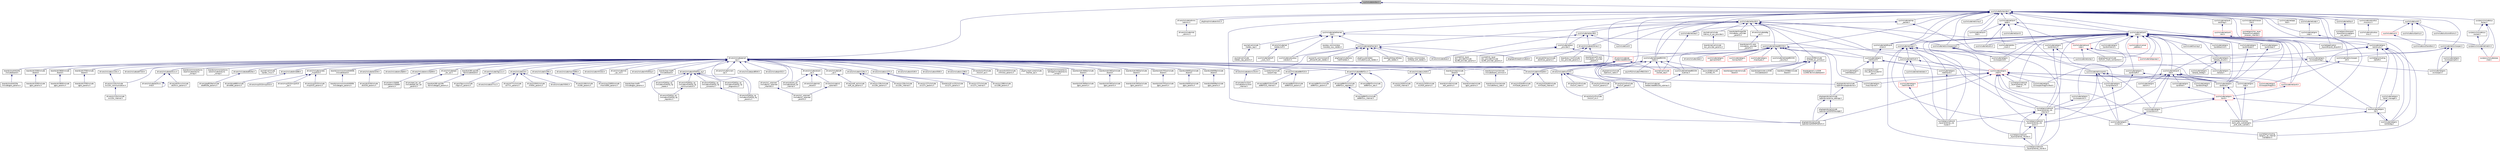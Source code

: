 digraph "sys/include/endian.h"
{
 // LATEX_PDF_SIZE
  edge [fontname="Helvetica",fontsize="10",labelfontname="Helvetica",labelfontsize="10"];
  node [fontname="Helvetica",fontsize="10",shape=record];
  Node1 [label="sys/include/endian.h",height=0.2,width=0.4,color="black", fillcolor="grey75", style="filled", fontcolor="black",tooltip="libc header for endian conversion"];
  Node1 -> Node2 [dir="back",color="midnightblue",fontsize="10",style="solid",fontname="Helvetica"];
  Node2 [label="drivers/include/periph\l/spi.h",height=0.2,width=0.4,color="black", fillcolor="white", style="filled",URL="$spi_8h.html",tooltip="Low-level SPI peripheral driver interface definition."];
  Node2 -> Node3 [dir="back",color="midnightblue",fontsize="10",style="solid",fontname="Helvetica"];
  Node3 [label="cpu/native/include\l/spidev_linux.h",height=0.2,width=0.4,color="black", fillcolor="white", style="filled",URL="$spidev__linux_8h.html",tooltip="Implementation of SPI access from Linux User Space."];
  Node2 -> Node4 [dir="back",color="midnightblue",fontsize="10",style="solid",fontname="Helvetica"];
  Node4 [label="boards/common/arduino\l-atmega/include/arduino\l_iomap.h",height=0.2,width=0.4,color="black", fillcolor="white", style="filled",URL="$common_2arduino-atmega_2include_2arduino__iomap_8h.html",tooltip="Mapping from MCU pins to Arduino pins for Arduino Atmega boards."];
  Node2 -> Node5 [dir="back",color="midnightblue",fontsize="10",style="solid",fontname="Helvetica"];
  Node5 [label="boards/common/arduino\l-due/include/arduino\l_iomap.h",height=0.2,width=0.4,color="black", fillcolor="white", style="filled",URL="$common_2arduino-due_2include_2arduino__iomap_8h.html",tooltip="Mapping from MCU pins to Arduino pins."];
  Node2 -> Node6 [dir="back",color="midnightblue",fontsize="10",style="solid",fontname="Helvetica"];
  Node6 [label="boards/common/arduino\l-zero/include/arduino\l_iomap.h",height=0.2,width=0.4,color="black", fillcolor="white", style="filled",URL="$common_2arduino-zero_2include_2arduino__iomap_8h.html",tooltip="Mapping from MCU pins to Arduino pins."];
  Node2 -> Node7 [dir="back",color="midnightblue",fontsize="10",style="solid",fontname="Helvetica"];
  Node7 [label="boards/common/remote\l/include/board_common.h",height=0.2,width=0.4,color="black", fillcolor="white", style="filled",URL="$remote_2include_2board__common_8h.html",tooltip="Board specific definitions for the RE-Mote boards."];
  Node7 -> Node8 [dir="back",color="midnightblue",fontsize="10",style="solid",fontname="Helvetica"];
  Node8 [label="boards/common/remote\l/include/fancy_leds.h",height=0.2,width=0.4,color="black", fillcolor="white", style="filled",URL="$fancy__leds_8h.html",tooltip="LED extended functions."];
  Node2 -> Node9 [dir="back",color="midnightblue",fontsize="10",style="solid",fontname="Helvetica"];
  Node9 [label="boards/common/slwstk6000b\l/include/board.h",height=0.2,width=0.4,color="black", fillcolor="white", style="filled",URL="$common_2slwstk6000b_2include_2board_8h.html",tooltip="Board specific definitions for the SLWSTK6000B starter kit."];
  Node9 -> Node10 [dir="back",color="midnightblue",fontsize="10",style="solid",fontname="Helvetica"];
  Node10 [label="boards/common/slwstk6000b\l/include/gpio_params.h",height=0.2,width=0.4,color="black", fillcolor="white", style="filled",URL="$common_2slwstk6000b_2include_2gpio__params_8h.html",tooltip="Board specific configuration of direct mapped GPIOs."];
  Node2 -> Node11 [dir="back",color="midnightblue",fontsize="10",style="solid",fontname="Helvetica"];
  Node11 [label="boards/e180-zg120b\l-tb/include/board.h",height=0.2,width=0.4,color="black", fillcolor="white", style="filled",URL="$e180-zg120b-tb_2include_2board_8h.html",tooltip="Board specific definitions for the E180-ZG120B-TB starter kit."];
  Node11 -> Node12 [dir="back",color="midnightblue",fontsize="10",style="solid",fontname="Helvetica"];
  Node12 [label="boards/e180-zg120b\l-tb/include/gpio_params.h",height=0.2,width=0.4,color="black", fillcolor="white", style="filled",URL="$e180-zg120b-tb_2include_2gpio__params_8h.html",tooltip="Board specific configuration of direct mapped GPIOs."];
  Node2 -> Node13 [dir="back",color="midnightblue",fontsize="10",style="solid",fontname="Helvetica"];
  Node13 [label="boards/ikea-tradfri\l/include/board.h",height=0.2,width=0.4,color="black", fillcolor="white", style="filled",URL="$ikea-tradfri_2include_2board_8h.html",tooltip="Board specific definitions for the IKEA TRÅDFRI modules."];
  Node13 -> Node14 [dir="back",color="midnightblue",fontsize="10",style="solid",fontname="Helvetica"];
  Node14 [label="boards/ikea-tradfri\l/include/gpio_params.h",height=0.2,width=0.4,color="black", fillcolor="white", style="filled",URL="$ikea-tradfri_2include_2gpio__params_8h.html",tooltip="Board specific configuration of direct mapped GPIOs."];
  Node2 -> Node15 [dir="back",color="midnightblue",fontsize="10",style="solid",fontname="Helvetica"];
  Node15 [label="boards/omote/include\l/board.h",height=0.2,width=0.4,color="black", fillcolor="white", style="filled",URL="$omote_2include_2board_8h.html",tooltip="Board specific definitions for the omote board."];
  Node15 -> Node16 [dir="back",color="midnightblue",fontsize="10",style="solid",fontname="Helvetica"];
  Node16 [label="boards/omote/include\l/adc_params.h",height=0.2,width=0.4,color="black", fillcolor="white", style="filled",URL="$omote_2include_2adc__params_8h.html",tooltip="Board specific configuration of direct mapped ADC in omote."];
  Node15 -> Node17 [dir="back",color="midnightblue",fontsize="10",style="solid",fontname="Helvetica"];
  Node17 [label="boards/omote/include\l/gpio_params.h",height=0.2,width=0.4,color="black", fillcolor="white", style="filled",URL="$omote_2include_2gpio__params_8h.html",tooltip="Board specific configuration of direct mapped GPIOs."];
  Node2 -> Node18 [dir="back",color="midnightblue",fontsize="10",style="solid",fontname="Helvetica"];
  Node18 [label="boards/slstk3400a/include\l/board.h",height=0.2,width=0.4,color="black", fillcolor="white", style="filled",URL="$slstk3400a_2include_2board_8h.html",tooltip="Board specific definitions for the SLSTK3400A starter kit."];
  Node18 -> Node19 [dir="back",color="midnightblue",fontsize="10",style="solid",fontname="Helvetica"];
  Node19 [label="boards/slstk3400a/include\l/gpio_params.h",height=0.2,width=0.4,color="black", fillcolor="white", style="filled",URL="$slstk3400a_2include_2gpio__params_8h.html",tooltip="Board specific configuration of direct mapped GPIOs."];
  Node2 -> Node20 [dir="back",color="midnightblue",fontsize="10",style="solid",fontname="Helvetica"];
  Node20 [label="boards/slstk3401a/include\l/board.h",height=0.2,width=0.4,color="black", fillcolor="white", style="filled",URL="$slstk3401a_2include_2board_8h.html",tooltip="Board specific definitions for the SLSTK3401A starter kit."];
  Node20 -> Node21 [dir="back",color="midnightblue",fontsize="10",style="solid",fontname="Helvetica"];
  Node21 [label="boards/slstk3401a/include\l/gpio_params.h",height=0.2,width=0.4,color="black", fillcolor="white", style="filled",URL="$slstk3401a_2include_2gpio__params_8h.html",tooltip="Board specific configuration of direct mapped GPIOs."];
  Node2 -> Node22 [dir="back",color="midnightblue",fontsize="10",style="solid",fontname="Helvetica"];
  Node22 [label="boards/slstk3402a/include\l/board.h",height=0.2,width=0.4,color="black", fillcolor="white", style="filled",URL="$slstk3402a_2include_2board_8h.html",tooltip="Board specific definitions for the SLSTK3402A starter kit."];
  Node22 -> Node23 [dir="back",color="midnightblue",fontsize="10",style="solid",fontname="Helvetica"];
  Node23 [label="boards/slstk3402a/include\l/gpio_params.h",height=0.2,width=0.4,color="black", fillcolor="white", style="filled",URL="$slstk3402a_2include_2gpio__params_8h.html",tooltip="Board specific configuration of direct mapped GPIOs."];
  Node2 -> Node24 [dir="back",color="midnightblue",fontsize="10",style="solid",fontname="Helvetica"];
  Node24 [label="boards/slstk3701a/include\l/board.h",height=0.2,width=0.4,color="black", fillcolor="white", style="filled",URL="$slstk3701a_2include_2board_8h.html",tooltip="Board specific definitions for the SLSTK3701A starter kit."];
  Node24 -> Node25 [dir="back",color="midnightblue",fontsize="10",style="solid",fontname="Helvetica"];
  Node25 [label="boards/slstk3701a/include\l/gpio_params.h",height=0.2,width=0.4,color="black", fillcolor="white", style="filled",URL="$slstk3701a_2include_2gpio__params_8h.html",tooltip="Board specific configuration of direct mapped GPIOs."];
  Node2 -> Node26 [dir="back",color="midnightblue",fontsize="10",style="solid",fontname="Helvetica"];
  Node26 [label="boards/sltb001a/include\l/board.h",height=0.2,width=0.4,color="black", fillcolor="white", style="filled",URL="$sltb001a_2include_2board_8h.html",tooltip="Board specific definitions for the SLTB001A starter kit."];
  Node26 -> Node27 [dir="back",color="midnightblue",fontsize="10",style="solid",fontname="Helvetica"];
  Node27 [label="boards/sltb001a/include\l/gpio_params.h",height=0.2,width=0.4,color="black", fillcolor="white", style="filled",URL="$sltb001a_2include_2gpio__params_8h.html",tooltip="Board specific configuration of direct mapped GPIOs."];
  Node2 -> Node28 [dir="back",color="midnightblue",fontsize="10",style="solid",fontname="Helvetica"];
  Node28 [label="boards/sltb009a/include\l/board.h",height=0.2,width=0.4,color="black", fillcolor="white", style="filled",URL="$sltb009a_2include_2board_8h.html",tooltip="Board specific definitions for the SLTB009A starter kit."];
  Node28 -> Node29 [dir="back",color="midnightblue",fontsize="10",style="solid",fontname="Helvetica"];
  Node29 [label="boards/sltb009a/include\l/gpio_params.h",height=0.2,width=0.4,color="black", fillcolor="white", style="filled",URL="$sltb009a_2include_2gpio__params_8h.html",tooltip="Board specific configuration of direct mapped GPIOs."];
  Node2 -> Node30 [dir="back",color="midnightblue",fontsize="10",style="solid",fontname="Helvetica"];
  Node30 [label="boards/slwstk6220a\l/include/board.h",height=0.2,width=0.4,color="black", fillcolor="white", style="filled",URL="$slwstk6220a_2include_2board_8h.html",tooltip="Board specific definitions for the SLWSTK6220A starter kit."];
  Node30 -> Node31 [dir="back",color="midnightblue",fontsize="10",style="solid",fontname="Helvetica"];
  Node31 [label="boards/slwstk6220a\l/include/gpio_params.h",height=0.2,width=0.4,color="black", fillcolor="white", style="filled",URL="$slwstk6220a_2include_2gpio__params_8h.html",tooltip="Board specific configuration of direct mapped GPIOs."];
  Node2 -> Node32 [dir="back",color="midnightblue",fontsize="10",style="solid",fontname="Helvetica"];
  Node32 [label="boards/stk3200/include\l/board.h",height=0.2,width=0.4,color="black", fillcolor="white", style="filled",URL="$stk3200_2include_2board_8h.html",tooltip="Board specific definitions for the STK3200 starter kit."];
  Node32 -> Node33 [dir="back",color="midnightblue",fontsize="10",style="solid",fontname="Helvetica"];
  Node33 [label="boards/stk3200/include\l/gpio_params.h",height=0.2,width=0.4,color="black", fillcolor="white", style="filled",URL="$stk3200_2include_2gpio__params_8h.html",tooltip="Board specific configuration of direct mapped GPIOs."];
  Node2 -> Node34 [dir="back",color="midnightblue",fontsize="10",style="solid",fontname="Helvetica"];
  Node34 [label="boards/stk3600/include\l/board.h",height=0.2,width=0.4,color="black", fillcolor="white", style="filled",URL="$stk3600_2include_2board_8h.html",tooltip="Board specific definitions for the STK3600 starter kit."];
  Node34 -> Node35 [dir="back",color="midnightblue",fontsize="10",style="solid",fontname="Helvetica"];
  Node35 [label="boards/stk3600/include\l/gpio_params.h",height=0.2,width=0.4,color="black", fillcolor="white", style="filled",URL="$stk3600_2include_2gpio__params_8h.html",tooltip="Board specific configuration of direct mapped GPIOs."];
  Node2 -> Node36 [dir="back",color="midnightblue",fontsize="10",style="solid",fontname="Helvetica"];
  Node36 [label="boards/stk3700/include\l/board.h",height=0.2,width=0.4,color="black", fillcolor="white", style="filled",URL="$stk3700_2include_2board_8h.html",tooltip="Board specific definitions for the STK3700 starter kit."];
  Node36 -> Node37 [dir="back",color="midnightblue",fontsize="10",style="solid",fontname="Helvetica"];
  Node37 [label="boards/stk3700/include\l/gpio_params.h",height=0.2,width=0.4,color="black", fillcolor="white", style="filled",URL="$stk3700_2include_2gpio__params_8h.html",tooltip="Board specific configuration of direct mapped GPIOs."];
  Node2 -> Node38 [dir="back",color="midnightblue",fontsize="10",style="solid",fontname="Helvetica"];
  Node38 [label="drivers/cc110x/include\l/cc110x_communication.h",height=0.2,width=0.4,color="black", fillcolor="white", style="filled",URL="$cc110x__communication_8h.html",tooltip="Functions to communicate with the CC1100/CC1101 transceiver."];
  Node38 -> Node39 [dir="back",color="midnightblue",fontsize="10",style="solid",fontname="Helvetica"];
  Node39 [label="drivers/cc110x/include\l/cc110x_internal.h",height=0.2,width=0.4,color="black", fillcolor="white", style="filled",URL="$cc110x__internal_8h.html",tooltip="Internal functions of the CC110x transceiver driver."];
  Node2 -> Node40 [dir="back",color="midnightblue",fontsize="10",style="solid",fontname="Helvetica"];
  Node40 [label="drivers/include/adt7310.h",height=0.2,width=0.4,color="black", fillcolor="white", style="filled",URL="$adt7310_8h.html",tooltip="Interface definition for the ADT7310 sensor driver."];
  Node2 -> Node41 [dir="back",color="midnightblue",fontsize="10",style="solid",fontname="Helvetica"];
  Node41 [label="drivers/include/at25xxx.h",height=0.2,width=0.4,color="black", fillcolor="white", style="filled",URL="$at25xxx_8h.html",tooltip="Driver for the AT25xxx series of EEPROMs."];
  Node41 -> Node42 [dir="back",color="midnightblue",fontsize="10",style="solid",fontname="Helvetica"];
  Node42 [label="drivers/at25xxx/include\l/at25xxx_params.h",height=0.2,width=0.4,color="black", fillcolor="white", style="filled",URL="$at25xxx__params_8h.html",tooltip="Default configuration for the M95M01 EEPROM."];
  Node41 -> Node43 [dir="back",color="midnightblue",fontsize="10",style="solid",fontname="Helvetica"];
  Node43 [label="drivers/include/at25xxx\l/mtd.h",height=0.2,width=0.4,color="black", fillcolor="white", style="filled",URL="$at25xxx_2mtd_8h.html",tooltip="Interface definition for at25xxx MTD wrapper."];
  Node43 -> Node43 [dir="back",color="midnightblue",fontsize="10",style="solid",fontname="Helvetica"];
  Node2 -> Node44 [dir="back",color="midnightblue",fontsize="10",style="solid",fontname="Helvetica"];
  Node44 [label="drivers/include/at86rf215.h",height=0.2,width=0.4,color="black", fillcolor="white", style="filled",URL="$at86rf215_8h.html",tooltip="Interface definition for AT86RF215 based drivers."];
  Node44 -> Node45 [dir="back",color="midnightblue",fontsize="10",style="solid",fontname="Helvetica"];
  Node45 [label="drivers/at86rf215/include\l/at86rf215_internal.h",height=0.2,width=0.4,color="black", fillcolor="white", style="filled",URL="$at86rf215__internal_8h.html",tooltip="Low-Level functions for the AT86RF215 driver."];
  Node44 -> Node46 [dir="back",color="midnightblue",fontsize="10",style="solid",fontname="Helvetica"];
  Node46 [label="drivers/at86rf215/include\l/at86rf215_params.h",height=0.2,width=0.4,color="black", fillcolor="white", style="filled",URL="$at86rf215__params_8h.html",tooltip="Default configuration for the AT86RF215 driver."];
  Node2 -> Node47 [dir="back",color="midnightblue",fontsize="10",style="solid",fontname="Helvetica"];
  Node47 [label="drivers/include/at86rf2xx.h",height=0.2,width=0.4,color="black", fillcolor="white", style="filled",URL="$at86rf2xx_8h.html",tooltip="Interface definition for AT86RF2xx based drivers."];
  Node47 -> Node48 [dir="back",color="midnightblue",fontsize="10",style="solid",fontname="Helvetica"];
  Node48 [label="drivers/at86rf2xx/include\l/at86rf2xx_aes.h",height=0.2,width=0.4,color="black", fillcolor="white", style="filled",URL="$at86rf2xx__aes_8h.html",tooltip="The extended feature set of at86rf2xx transceivers comprises a hardware implementation of AES."];
  Node47 -> Node49 [dir="back",color="midnightblue",fontsize="10",style="solid",fontname="Helvetica"];
  Node49 [label="drivers/at86rf2xx/include\l/at86rf2xx_internal.h",height=0.2,width=0.4,color="black", fillcolor="white", style="filled",URL="$at86rf2xx__internal_8h.html",tooltip="Internal interfaces for AT86RF2xx drivers."];
  Node47 -> Node50 [dir="back",color="midnightblue",fontsize="10",style="solid",fontname="Helvetica"];
  Node50 [label="drivers/at86rf2xx/include\l/at86rf2xx_params.h",height=0.2,width=0.4,color="black", fillcolor="white", style="filled",URL="$at86rf2xx__params_8h.html",tooltip="Default configuration for the AT86RF2xx driver."];
  Node47 -> Node51 [dir="back",color="midnightblue",fontsize="10",style="solid",fontname="Helvetica"];
  Node51 [label="drivers/at86rf2xx/include\l/at86rf2xx_registers.h",height=0.2,width=0.4,color="black", fillcolor="white", style="filled",URL="$at86rf2xx__registers_8h.html",tooltip="Register and command definitions for AT86RF2xx devices."];
  Node51 -> Node49 [dir="back",color="midnightblue",fontsize="10",style="solid",fontname="Helvetica"];
  Node2 -> Node52 [dir="back",color="midnightblue",fontsize="10",style="solid",fontname="Helvetica"];
  Node52 [label="drivers/include/ata8520e.h",height=0.2,width=0.4,color="black", fillcolor="white", style="filled",URL="$ata8520e_8h.html",tooltip="Device driver for Microchip ATA8520E transceiver (Sigfox)"];
  Node52 -> Node53 [dir="back",color="midnightblue",fontsize="10",style="solid",fontname="Helvetica"];
  Node53 [label="drivers/ata8520e/include\l/ata8520e_params.h",height=0.2,width=0.4,color="black", fillcolor="white", style="filled",URL="$ata8520e__params_8h.html",tooltip="Default initialization parameters for the ATA8520E device."];
  Node2 -> Node54 [dir="back",color="midnightblue",fontsize="10",style="solid",fontname="Helvetica"];
  Node54 [label="drivers/include/atwinc15x0.h",height=0.2,width=0.4,color="black", fillcolor="white", style="filled",URL="$atwinc15x0_8h.html",tooltip="Netdev Driver for the Microchip ATWINC15x0 WiFi Module."];
  Node54 -> Node55 [dir="back",color="midnightblue",fontsize="10",style="solid",fontname="Helvetica"];
  Node55 [label="drivers/atwinc15x0\l/include/atwinc15x0\l_internal.h",height=0.2,width=0.4,color="black", fillcolor="white", style="filled",URL="$atwinc15x0__internal_8h.html",tooltip="Internal definitions for the ATWINC15x0 WiFi netdev driver."];
  Node2 -> Node56 [dir="back",color="midnightblue",fontsize="10",style="solid",fontname="Helvetica"];
  Node56 [label="drivers/include/bme680.h",height=0.2,width=0.4,color="black", fillcolor="white", style="filled",URL="$bme680_8h.html",tooltip="Interface definition for the Bosch BME680 sensor."];
  Node56 -> Node57 [dir="back",color="midnightblue",fontsize="10",style="solid",fontname="Helvetica"];
  Node57 [label="drivers/bme680/include\l/bme680_params.h",height=0.2,width=0.4,color="black", fillcolor="white", style="filled",URL="$bme680__params_8h.html",tooltip="Default configuration for BME680 device driver."];
  Node2 -> Node58 [dir="back",color="midnightblue",fontsize="10",style="solid",fontname="Helvetica"];
  Node58 [label="drivers/include/candev\l_mcp2515.h",height=0.2,width=0.4,color="black", fillcolor="white", style="filled",URL="$candev__mcp2515_8h.html",tooltip="Definition of the implementation of the CAN controller driver."];
  Node58 -> Node59 [dir="back",color="midnightblue",fontsize="10",style="solid",fontname="Helvetica"];
  Node59 [label="drivers/mcp2515/include\l/mcp2515_params.h",height=0.2,width=0.4,color="black", fillcolor="white", style="filled",URL="$mcp2515__params_8h.html",tooltip="Parameters for the CAN driver implementation."];
  Node58 -> Node60 [dir="back",color="midnightblue",fontsize="10",style="solid",fontname="Helvetica"];
  Node60 [label="drivers/mcp2515/mcp2515.h",height=0.2,width=0.4,color="black", fillcolor="white", style="filled",URL="$mcp2515_8h.html",tooltip="Driver for the Microchip MCP2515 can controller."];
  Node58 -> Node61 [dir="back",color="midnightblue",fontsize="10",style="solid",fontname="Helvetica"];
  Node61 [label="drivers/mcp2515/mcp2515\l_spi.h",height=0.2,width=0.4,color="black", fillcolor="white", style="filled",URL="$mcp2515__spi_8h.html",tooltip="Driver for the Microchip MCP2515 can controller."];
  Node2 -> Node62 [dir="back",color="midnightblue",fontsize="10",style="solid",fontname="Helvetica"];
  Node62 [label="drivers/include/cc110x.h",height=0.2,width=0.4,color="black", fillcolor="white", style="filled",URL="$cc110x_8h.html",tooltip="Interface definition for the CC1100/CC1101 driver."];
  Node62 -> Node38 [dir="back",color="midnightblue",fontsize="10",style="solid",fontname="Helvetica"];
  Node2 -> Node63 [dir="back",color="midnightblue",fontsize="10",style="solid",fontname="Helvetica"];
  Node63 [label="drivers/include/cc2420.h",height=0.2,width=0.4,color="black", fillcolor="white", style="filled",URL="$cc2420_8h.html",tooltip="Interface definition for the CC2420 driver."];
  Node63 -> Node64 [dir="back",color="midnightblue",fontsize="10",style="solid",fontname="Helvetica"];
  Node64 [label="drivers/cc2420/include\l/cc2420_internal.h",height=0.2,width=0.4,color="black", fillcolor="white", style="filled",URL="$cc2420__internal_8h.html",tooltip="Definitions and settings for the cc2420."];
  Node63 -> Node65 [dir="back",color="midnightblue",fontsize="10",style="solid",fontname="Helvetica"];
  Node65 [label="drivers/cc2420/include\l/cc2420_params.h",height=0.2,width=0.4,color="black", fillcolor="white", style="filled",URL="$cc2420__params_8h.html",tooltip="Default configuration for the CC2420 driver."];
  Node2 -> Node66 [dir="back",color="midnightblue",fontsize="10",style="solid",fontname="Helvetica"];
  Node66 [label="drivers/include/ds3234.h",height=0.2,width=0.4,color="black", fillcolor="white", style="filled",URL="$ds3234_8h.html",tooltip="DS3234 device driver."];
  Node66 -> Node67 [dir="back",color="midnightblue",fontsize="10",style="solid",fontname="Helvetica"];
  Node67 [label="drivers/ds3234/include\l/ds3234_params.h",height=0.2,width=0.4,color="black", fillcolor="white", style="filled",URL="$ds3234__params_8h.html",tooltip="Default configuration for DS3234 devices."];
  Node2 -> Node68 [dir="back",color="midnightblue",fontsize="10",style="solid",fontname="Helvetica"];
  Node68 [label="drivers/include/enc28j60.h",height=0.2,width=0.4,color="black", fillcolor="white", style="filled",URL="$enc28j60_8h.html",tooltip="Interface definition for the ENC28J60 driver ."];
  Node2 -> Node69 [dir="back",color="midnightblue",fontsize="10",style="solid",fontname="Helvetica"];
  Node69 [label="drivers/include/encx24j600.h",height=0.2,width=0.4,color="black", fillcolor="white", style="filled",URL="$encx24j600_8h.html",tooltip="Interface definition for the ENCX24J600 driver."];
  Node69 -> Node70 [dir="back",color="midnightblue",fontsize="10",style="solid",fontname="Helvetica"];
  Node70 [label="drivers/encx24j600\l/include/encx24j600\l_params.h",height=0.2,width=0.4,color="black", fillcolor="white", style="filled",URL="$encx24j600__params_8h.html",tooltip="Default configuration for the ENCX24J600 Ethernet driver."];
  Node2 -> Node71 [dir="back",color="midnightblue",fontsize="10",style="solid",fontname="Helvetica"];
  Node71 [label="drivers/include/epd\l_bw_spi.h",height=0.2,width=0.4,color="black", fillcolor="white", style="filled",URL="$epd__bw__spi_8h.html",tooltip="Generic black/white e-paper/e-ink display SPI driver."];
  Node71 -> Node72 [dir="back",color="midnightblue",fontsize="10",style="solid",fontname="Helvetica"];
  Node72 [label="drivers/epd_bw_spi\l/include/epd_bw_spi\l_params.h",height=0.2,width=0.4,color="black", fillcolor="white", style="filled",URL="$epd__bw__spi__params_8h.html",tooltip="Default configuration for epd_bw_spi."];
  Node2 -> Node73 [dir="back",color="midnightblue",fontsize="10",style="solid",fontname="Helvetica"];
  Node73 [label="drivers/include/kw2xrf.h",height=0.2,width=0.4,color="black", fillcolor="white", style="filled",URL="$kw2xrf_8h.html",tooltip="Interface definition for the kw2xrf driver."];
  Node73 -> Node74 [dir="back",color="midnightblue",fontsize="10",style="solid",fontname="Helvetica"];
  Node74 [label="drivers/kw2xrf/include\l/kw2xrf_getset.h",height=0.2,width=0.4,color="black", fillcolor="white", style="filled",URL="$kw2xrf__getset_8h.html",tooltip="get/set interfaces for kw2xrf driver"];
  Node74 -> Node75 [dir="back",color="midnightblue",fontsize="10",style="solid",fontname="Helvetica"];
  Node75 [label="drivers/kw2xrf/include\l/kw2xrf_tm.h",height=0.2,width=0.4,color="black", fillcolor="white", style="filled",URL="$kw2xrf__tm_8h.html",tooltip="Testing interfaces for kw2xrf driver."];
  Node73 -> Node76 [dir="back",color="midnightblue",fontsize="10",style="solid",fontname="Helvetica"];
  Node76 [label="drivers/kw2xrf/include\l/kw2xrf_intern.h",height=0.2,width=0.4,color="black", fillcolor="white", style="filled",URL="$kw2xrf__intern_8h.html",tooltip="Internal function interfaces for kw2xrf driver."];
  Node73 -> Node77 [dir="back",color="midnightblue",fontsize="10",style="solid",fontname="Helvetica"];
  Node77 [label="drivers/kw2xrf/include\l/kw2xrf_params.h",height=0.2,width=0.4,color="black", fillcolor="white", style="filled",URL="$kw2xrf__params_8h.html",tooltip="Default configuration for the KW2XRF driver."];
  Node73 -> Node75 [dir="back",color="midnightblue",fontsize="10",style="solid",fontname="Helvetica"];
  Node2 -> Node78 [dir="back",color="midnightblue",fontsize="10",style="solid",fontname="Helvetica"];
  Node78 [label="drivers/include/l3gxxxx.h",height=0.2,width=0.4,color="black", fillcolor="white", style="filled",URL="$l3gxxxx_8h.html",tooltip="Device Driver for ST L3Gxxxx 3-axis gyroscope sensor family."];
  Node78 -> Node79 [dir="back",color="midnightblue",fontsize="10",style="solid",fontname="Helvetica"];
  Node79 [label="drivers/l3gxxxx/include\l/l3gxxxx_params.h",height=0.2,width=0.4,color="black", fillcolor="white", style="filled",URL="$l3gxxxx__params_8h.html",tooltip="Default configuration for ST L3Gxxxx 3-axis gyroscope sensor family."];
  Node2 -> Node80 [dir="back",color="midnightblue",fontsize="10",style="solid",fontname="Helvetica"];
  Node80 [label="drivers/include/lcd.h",height=0.2,width=0.4,color="black", fillcolor="white", style="filled",URL="$lcd_8h.html",tooltip=" "];
  Node80 -> Node81 [dir="back",color="midnightblue",fontsize="10",style="solid",fontname="Helvetica"];
  Node81 [label="drivers/ili9341/include\l/ili9341_params.h",height=0.2,width=0.4,color="black", fillcolor="white", style="filled",URL="$ili9341__params_8h.html",tooltip="Default configuration for ili9341."];
  Node80 -> Node82 [dir="back",color="midnightblue",fontsize="10",style="solid",fontname="Helvetica"];
  Node82 [label="drivers/include/ili9341.h",height=0.2,width=0.4,color="black", fillcolor="white", style="filled",URL="$ili9341_8h.html",tooltip=" "];
  Node80 -> Node83 [dir="back",color="midnightblue",fontsize="10",style="solid",fontname="Helvetica"];
  Node83 [label="drivers/include/st77xx.h",height=0.2,width=0.4,color="black", fillcolor="white", style="filled",URL="$st77xx_8h.html",tooltip=" "];
  Node80 -> Node84 [dir="back",color="midnightblue",fontsize="10",style="solid",fontname="Helvetica"];
  Node84 [label="drivers/st77xx/include\l/st77xx_params.h",height=0.2,width=0.4,color="black", fillcolor="white", style="filled",URL="$st77xx__params_8h.html",tooltip="Default configuration for ST77xx LCD controllers."];
  Node2 -> Node85 [dir="back",color="midnightblue",fontsize="10",style="solid",fontname="Helvetica"];
  Node85 [label="drivers/include/lis3dh.h",height=0.2,width=0.4,color="black", fillcolor="white", style="filled",URL="$lis3dh_8h.html",tooltip="Device driver interface for the LIS3DH accelerometer."];
  Node85 -> Node86 [dir="back",color="midnightblue",fontsize="10",style="solid",fontname="Helvetica"];
  Node86 [label="drivers/lis3dh/include\l/lis3dh_params.h",height=0.2,width=0.4,color="black", fillcolor="white", style="filled",URL="$lis3dh__params_8h.html",tooltip="Default configuration for LIS3DH devices."];
  Node2 -> Node87 [dir="back",color="midnightblue",fontsize="10",style="solid",fontname="Helvetica"];
  Node87 [label="drivers/include/max31855.h",height=0.2,width=0.4,color="black", fillcolor="white", style="filled",URL="$max31855_8h.html",tooltip=" "];
  Node87 -> Node88 [dir="back",color="midnightblue",fontsize="10",style="solid",fontname="Helvetica"];
  Node88 [label="drivers/max31855/include\l/max31855_params.h",height=0.2,width=0.4,color="black", fillcolor="white", style="filled",URL="$max31855__params_8h.html",tooltip="Default configuration for the MAX31855 driver."];
  Node2 -> Node89 [dir="back",color="midnightblue",fontsize="10",style="solid",fontname="Helvetica"];
  Node89 [label="drivers/include/mfrc522.h",height=0.2,width=0.4,color="black", fillcolor="white", style="filled",URL="$mfrc522_8h.html",tooltip=" "];
  Node2 -> Node90 [dir="back",color="midnightblue",fontsize="10",style="solid",fontname="Helvetica"];
  Node90 [label="drivers/include/mrf24j40.h",height=0.2,width=0.4,color="black", fillcolor="white", style="filled",URL="$mrf24j40_8h.html",tooltip="Interface definition for MRF24J40 based drivers ."];
  Node90 -> Node91 [dir="back",color="midnightblue",fontsize="10",style="solid",fontname="Helvetica"];
  Node91 [label="drivers/mrf24j40/include\l/mrf24j40_internal.h",height=0.2,width=0.4,color="black", fillcolor="white", style="filled",URL="$mrf24j40__internal_8h.html",tooltip="Internal interfaces for MRF24J40 drivers."];
  Node90 -> Node92 [dir="back",color="midnightblue",fontsize="10",style="solid",fontname="Helvetica"];
  Node92 [label="drivers/mrf24j40/include\l/mrf24j40_params.h",height=0.2,width=0.4,color="black", fillcolor="white", style="filled",URL="$mrf24j40__params_8h.html",tooltip="Default configuration for the MRF24J40 driver."];
  Node2 -> Node93 [dir="back",color="midnightblue",fontsize="10",style="solid",fontname="Helvetica"];
  Node93 [label="drivers/include/mtd\l_spi_nor.h",height=0.2,width=0.4,color="black", fillcolor="white", style="filled",URL="$mtd__spi__nor_8h.html",tooltip="Interface definition for the serial flash memory driver."];
  Node2 -> Node94 [dir="back",color="midnightblue",fontsize="10",style="solid",fontname="Helvetica"];
  Node94 [label="drivers/include/nrf24l01p.h",height=0.2,width=0.4,color="black", fillcolor="white", style="filled",URL="$nrf24l01p_8h.html",tooltip=" "];
  Node2 -> Node95 [dir="back",color="midnightblue",fontsize="10",style="solid",fontname="Helvetica"];
  Node95 [label="drivers/include/nrf24l01p_ng.h",height=0.2,width=0.4,color="black", fillcolor="white", style="filled",URL="$nrf24l01p__ng_8h.html",tooltip="Public interface for NRF24L01+ (NG) devices."];
  Node95 -> Node96 [dir="back",color="midnightblue",fontsize="10",style="solid",fontname="Helvetica"];
  Node96 [label="drivers/nrf24l01p_ng\l/include/nrf24l01p_ng\l_communication.h",height=0.2,width=0.4,color="black", fillcolor="white", style="filled",URL="$nrf24l01p__ng__communication_8h.html",tooltip="Functions to communicate with the NRF24L01+ (NG) transceiver via SPI."];
  Node96 -> Node97 [dir="back",color="midnightblue",fontsize="10",style="solid",fontname="Helvetica"];
  Node97 [label="drivers/nrf24l01p_ng\l/include/nrf24l01p_ng\l_registers.h",height=0.2,width=0.4,color="black", fillcolor="white", style="filled",URL="$nrf24l01p__ng__registers_8h.html",tooltip="Register map of NRF24L01+ (NG) devices."];
  Node95 -> Node98 [dir="back",color="midnightblue",fontsize="10",style="solid",fontname="Helvetica"];
  Node98 [label="drivers/nrf24l01p_ng\l/include/nrf24l01p_ng\l_constants.h",height=0.2,width=0.4,color="black", fillcolor="white", style="filled",URL="$nrf24l01p__ng__constants_8h.html",tooltip="Constants from the datasheet of the NRF24L01+ (NG) transceiver."];
  Node98 -> Node99 [dir="back",color="midnightblue",fontsize="10",style="solid",fontname="Helvetica"];
  Node99 [label="drivers/nrf24l01p_ng\l/include/nrf24l01p_ng\l_params.h",height=0.2,width=0.4,color="black", fillcolor="white", style="filled",URL="$nrf24l01p__ng__params_8h.html",tooltip="Board specific configuration for all NRF24L01+ (NG) devices."];
  Node95 -> Node100 [dir="back",color="midnightblue",fontsize="10",style="solid",fontname="Helvetica"];
  Node100 [label="drivers/nrf24l01p_ng\l/include/nrf24l01p_ng\l_diagnostics.h",height=0.2,width=0.4,color="black", fillcolor="white", style="filled",URL="$nrf24l01p__ng__diagnostics_8h.html",tooltip="Functions to print NRF24L01+ (NG) debug information."];
  Node95 -> Node99 [dir="back",color="midnightblue",fontsize="10",style="solid",fontname="Helvetica"];
  Node95 -> Node97 [dir="back",color="midnightblue",fontsize="10",style="solid",fontname="Helvetica"];
  Node95 -> Node101 [dir="back",color="midnightblue",fontsize="10",style="solid",fontname="Helvetica"];
  Node101 [label="drivers/nrf24l01p_ng\l/include/nrf24l01p_ng\l_states.h",height=0.2,width=0.4,color="black", fillcolor="white", style="filled",URL="$nrf24l01p__ng__states_8h.html",tooltip="Operation states of NRF24L01+ (NG) devices."];
  Node2 -> Node102 [dir="back",color="midnightblue",fontsize="10",style="solid",fontname="Helvetica"];
  Node102 [label="drivers/include/nvram\l-spi.h",height=0.2,width=0.4,color="black", fillcolor="white", style="filled",URL="$nvram-spi_8h.html",tooltip="Device interface for various SPI connected NVRAM."];
  Node2 -> Node103 [dir="back",color="midnightblue",fontsize="10",style="solid",fontname="Helvetica"];
  Node103 [label="drivers/include/pcd8544.h",height=0.2,width=0.4,color="black", fillcolor="white", style="filled",URL="$pcd8544_8h.html",tooltip="Interface definition for the PCD8544 LCD driver."];
  Node2 -> Node104 [dir="back",color="midnightblue",fontsize="10",style="solid",fontname="Helvetica"];
  Node104 [label="drivers/include/pn532.h",height=0.2,width=0.4,color="black", fillcolor="white", style="filled",URL="$pn532_8h.html",tooltip="PN532 driver."];
  Node2 -> Node105 [dir="back",color="midnightblue",fontsize="10",style="solid",fontname="Helvetica"];
  Node105 [label="drivers/include/sdcard\l_spi.h",height=0.2,width=0.4,color="black", fillcolor="white", style="filled",URL="$sdcard__spi_8h.html",tooltip="Public interface for the sdcard_spi driver."];
  Node105 -> Node106 [dir="back",color="midnightblue",fontsize="10",style="solid",fontname="Helvetica"];
  Node106 [label="drivers/include/io1\l_xplained.h",height=0.2,width=0.4,color="black", fillcolor="white", style="filled",URL="$io1__xplained_8h.html",tooltip="Device driver interface for the Atmel IO1 Xplained extension."];
  Node106 -> Node107 [dir="back",color="midnightblue",fontsize="10",style="solid",fontname="Helvetica"];
  Node107 [label="drivers/io1_xplained\l/include/io1_xplained\l_params.h",height=0.2,width=0.4,color="black", fillcolor="white", style="filled",URL="$io1__xplained__params_8h.html",tooltip="Default configuration for IO1 Xplained."];
  Node105 -> Node108 [dir="back",color="midnightblue",fontsize="10",style="solid",fontname="Helvetica"];
  Node108 [label="drivers/include/mtd\l_sdcard.h",height=0.2,width=0.4,color="black", fillcolor="white", style="filled",URL="$mtd__sdcard_8h.html",tooltip="Interface definition for the mtd_sdcard driver."];
  Node105 -> Node109 [dir="back",color="midnightblue",fontsize="10",style="solid",fontname="Helvetica"];
  Node109 [label="drivers/sdcard_spi\l/include/sdcard_spi\l_internal.h",height=0.2,width=0.4,color="black", fillcolor="white", style="filled",URL="$sdcard__spi__internal_8h.html",tooltip="Interface for issuing commands on sd-cards via SPI."];
  Node2 -> Node110 [dir="back",color="midnightblue",fontsize="10",style="solid",fontname="Helvetica"];
  Node110 [label="drivers/include/soft\l_spi.h",height=0.2,width=0.4,color="black", fillcolor="white", style="filled",URL="$soft__spi_8h.html",tooltip="Software SPI port descriptor definition."];
  Node110 -> Node111 [dir="back",color="midnightblue",fontsize="10",style="solid",fontname="Helvetica"];
  Node111 [label="drivers/soft_spi/include\l/soft_spi_params.h",height=0.2,width=0.4,color="black", fillcolor="white", style="filled",URL="$soft__spi__params_8h.html",tooltip="Software SPI configuration."];
  Node2 -> Node112 [dir="back",color="midnightblue",fontsize="10",style="solid",fontname="Helvetica"];
  Node112 [label="drivers/include/sx126x.h",height=0.2,width=0.4,color="black", fillcolor="white", style="filled",URL="$sx126x_8h.html",tooltip=" "];
  Node112 -> Node113 [dir="back",color="midnightblue",fontsize="10",style="solid",fontname="Helvetica"];
  Node113 [label="drivers/sx126x/include\l/sx126x_internal.h",height=0.2,width=0.4,color="black", fillcolor="white", style="filled",URL="$sx126x__internal_8h.html",tooltip=" "];
  Node112 -> Node114 [dir="back",color="midnightblue",fontsize="10",style="solid",fontname="Helvetica"];
  Node114 [label="drivers/sx126x/include\l/sx126x_params.h",height=0.2,width=0.4,color="black", fillcolor="white", style="filled",URL="$sx126x__params_8h.html",tooltip="Default configuration."];
  Node2 -> Node115 [dir="back",color="midnightblue",fontsize="10",style="solid",fontname="Helvetica"];
  Node115 [label="drivers/include/sx127x.h",height=0.2,width=0.4,color="black", fillcolor="white", style="filled",URL="$sx127x_8h.html",tooltip="Public interface for SX127X driver."];
  Node115 -> Node116 [dir="back",color="midnightblue",fontsize="10",style="solid",fontname="Helvetica"];
  Node116 [label="boards/nz32-sc151/include\l/sx127x_params.h",height=0.2,width=0.4,color="black", fillcolor="white", style="filled",URL="$boards_2nz32-sc151_2include_2sx127x__params_8h.html",tooltip="sx127x configuration for nz32-sc15 using modtronix inAir9 LoRa module"];
  Node115 -> Node117 [dir="back",color="midnightblue",fontsize="10",style="solid",fontname="Helvetica"];
  Node117 [label="drivers/sx127x/include\l/sx127x_internal.h",height=0.2,width=0.4,color="black", fillcolor="white", style="filled",URL="$sx127x__internal_8h.html",tooltip="Semtech SX127X internal functions."];
  Node115 -> Node118 [dir="back",color="midnightblue",fontsize="10",style="solid",fontname="Helvetica"];
  Node118 [label="drivers/sx127x/include\l/sx127x_params.h",height=0.2,width=0.4,color="black", fillcolor="white", style="filled",URL="$drivers_2sx127x_2include_2sx127x__params_8h.html",tooltip="Default configuration for SX127X driver."];
  Node2 -> Node119 [dir="back",color="midnightblue",fontsize="10",style="solid",fontname="Helvetica"];
  Node119 [label="drivers/include/sx1280.h",height=0.2,width=0.4,color="black", fillcolor="white", style="filled",URL="$sx1280_8h.html",tooltip=" "];
  Node119 -> Node120 [dir="back",color="midnightblue",fontsize="10",style="solid",fontname="Helvetica"];
  Node120 [label="drivers/sx1280/include\l/sx1280_params.h",height=0.2,width=0.4,color="black", fillcolor="white", style="filled",URL="$sx1280__params_8h.html",tooltip="Default configuration."];
  Node2 -> Node121 [dir="back",color="midnightblue",fontsize="10",style="solid",fontname="Helvetica"];
  Node121 [label="drivers/include/w5100.h",height=0.2,width=0.4,color="black", fillcolor="white", style="filled",URL="$w5100_8h.html",tooltip="Interface definition for the W5100 device driver."];
  Node2 -> Node122 [dir="back",color="midnightblue",fontsize="10",style="solid",fontname="Helvetica"];
  Node122 [label="drivers/include/w5500.h",height=0.2,width=0.4,color="black", fillcolor="white", style="filled",URL="$w5500_8h.html",tooltip="Interface definition for the W5500 device driver."];
  Node2 -> Node123 [dir="back",color="midnightblue",fontsize="10",style="solid",fontname="Helvetica"];
  Node123 [label="drivers/io1_xplained\l/include/io1_xplained\l_internals.h",height=0.2,width=0.4,color="black", fillcolor="white", style="filled",URL="$io1__xplained__internals_8h.html",tooltip="Internal addresses, constants for the IO1 Xplained extension."];
  Node123 -> Node107 [dir="back",color="midnightblue",fontsize="10",style="solid",fontname="Helvetica"];
  Node2 -> Node124 [dir="back",color="midnightblue",fontsize="10",style="solid",fontname="Helvetica"];
  Node124 [label="drivers/kw2xrf/include\l/kw2xrf_spi.h",height=0.2,width=0.4,color="black", fillcolor="white", style="filled",URL="$kw2xrf__spi_8h.html",tooltip="Definition of KW2XRF SPI functions."];
  Node2 -> Node125 [dir="back",color="midnightblue",fontsize="10",style="solid",fontname="Helvetica"];
  Node125 [label="drivers/mfrc522/include\l/mfrc522_params.h",height=0.2,width=0.4,color="black", fillcolor="white", style="filled",URL="$mfrc522__params_8h.html",tooltip="Default configuration for the MFRC522 controller."];
  Node2 -> Node99 [dir="back",color="midnightblue",fontsize="10",style="solid",fontname="Helvetica"];
  Node2 -> Node109 [dir="back",color="midnightblue",fontsize="10",style="solid",fontname="Helvetica"];
  Node2 -> Node126 [dir="back",color="midnightblue",fontsize="10",style="solid",fontname="Helvetica"];
  Node126 [label="pkg/mynewt-core/include\l/hal/hal_spi.h",height=0.2,width=0.4,color="black", fillcolor="white", style="filled",URL="$hal__spi_8h.html",tooltip="SPI abstraction layer RIOT adaption."];
  Node2 -> Node127 [dir="back",color="midnightblue",fontsize="10",style="solid",fontname="Helvetica"];
  Node127 [label="sys/arduino/include\l/spiport.hpp",height=0.2,width=0.4,color="black", fillcolor="white", style="filled",URL="$spiport_8hpp.html",tooltip="Definition of the Arduino 'SPI' interface."];
  Node1 -> Node128 [dir="back",color="midnightblue",fontsize="10",style="solid",fontname="Helvetica"];
  Node128 [label="sys/include/byteorder.h",height=0.2,width=0.4,color="black", fillcolor="white", style="filled",URL="$byteorder_8h.html",tooltip="Functions to work with different byte orders."];
  Node128 -> Node129 [dir="back",color="midnightblue",fontsize="10",style="solid",fontname="Helvetica"];
  Node129 [label="drivers/include/sdmmc\l/sdmmc.h",height=0.2,width=0.4,color="black", fillcolor="white", style="filled",URL="$sdmmc_8h.html",tooltip="SDIO/SD/MMC device API using a low-level peripheral driver."];
  Node129 -> Node130 [dir="back",color="midnightblue",fontsize="10",style="solid",fontname="Helvetica"];
  Node130 [label="drivers/include/mtd\l_sdmmc.h",height=0.2,width=0.4,color="black", fillcolor="white", style="filled",URL="$mtd__sdmmc_8h.html",tooltip="Interface definition for the mtd_sdmmc driver."];
  Node128 -> Node131 [dir="back",color="midnightblue",fontsize="10",style="solid",fontname="Helvetica"];
  Node131 [label="pkg/lwip/include/arch/cc.h",height=0.2,width=0.4,color="black", fillcolor="white", style="filled",URL="$cc_8h.html",tooltip="Compiler/platform abstraction."];
  Node128 -> Node132 [dir="back",color="midnightblue",fontsize="10",style="solid",fontname="Helvetica"];
  Node132 [label="pkg/opendsme/include\l/opendsme/DSMEPlatform.h",height=0.2,width=0.4,color="black", fillcolor="white", style="filled",URL="$DSMEPlatform_8h.html",tooltip="DSME Platform interface implementation."];
  Node128 -> Node133 [dir="back",color="midnightblue",fontsize="10",style="solid",fontname="Helvetica"];
  Node133 [label="pkg/opendsme/include\l/opendsme/opendsme.h",height=0.2,width=0.4,color="black", fillcolor="white", style="filled",URL="$opendsme_8h_source.html",tooltip=" "];
  Node133 -> Node134 [dir="back",color="midnightblue",fontsize="10",style="solid",fontname="Helvetica"];
  Node134 [label="pkg/opendsme/include\l/opendsme/dsme_settings.h",height=0.2,width=0.4,color="black", fillcolor="white", style="filled",URL="$dsme__settings_8h.html",tooltip=" "];
  Node134 -> Node135 [dir="back",color="midnightblue",fontsize="10",style="solid",fontname="Helvetica"];
  Node135 [label="pkg/opendsme/include\l/opendsme/DSMEMessage.h",height=0.2,width=0.4,color="black", fillcolor="white", style="filled",URL="$DSMEMessage_8h.html",tooltip="DSME Message interface implementation for GNRC."];
  Node135 -> Node132 [dir="back",color="midnightblue",fontsize="10",style="solid",fontname="Helvetica"];
  Node134 -> Node132 [dir="back",color="midnightblue",fontsize="10",style="solid",fontname="Helvetica"];
  Node128 -> Node127 [dir="back",color="midnightblue",fontsize="10",style="solid",fontname="Helvetica"];
  Node128 -> Node136 [dir="back",color="midnightblue",fontsize="10",style="solid",fontname="Helvetica"];
  Node136 [label="sys/include/net/dhcpv6\l/client.h",height=0.2,width=0.4,color="black", fillcolor="white", style="filled",URL="$client_8h.html",tooltip="DHCPv6 client definitions."];
  Node136 -> Node137 [dir="back",color="midnightblue",fontsize="10",style="solid",fontname="Helvetica"];
  Node137 [label="sys/include/net/gnrc\l/netif/conf.h",height=0.2,width=0.4,color="black", fillcolor="white", style="filled",URL="$netif_2conf_8h.html",tooltip="Configuration macros for Network interface API."];
  Node137 -> Node138 [dir="back",color="midnightblue",fontsize="10",style="solid",fontname="Helvetica"];
  Node138 [label="sys/include/net/gnrc\l/netif/dedup.h",height=0.2,width=0.4,color="black", fillcolor="white", style="filled",URL="$dedup_8h.html",tooltip=" "];
  Node137 -> Node139 [dir="back",color="midnightblue",fontsize="10",style="solid",fontname="Helvetica"];
  Node139 [label="sys/include/net/gnrc\l/netif/ipv6.h",height=0.2,width=0.4,color="black", fillcolor="white", style="filled",URL="$gnrc_2netif_2ipv6_8h.html",tooltip="IPv6 definitions for Network interface API."];
  Node139 -> Node140 [dir="back",color="midnightblue",fontsize="10",style="solid",fontname="Helvetica"];
  Node140 [label="sys/net/gnrc/network\l_layer/ipv6/nib/_nib\l-router.h",height=0.2,width=0.4,color="black", fillcolor="white", style="filled",URL="$__nib-router_8h_source.html",tooltip=" "];
  Node137 -> Node141 [dir="back",color="midnightblue",fontsize="10",style="solid",fontname="Helvetica"];
  Node141 [label="sys/include/net/gnrc\l/netif.h",height=0.2,width=0.4,color="red", fillcolor="white", style="filled",URL="$gnrc_2netif_8h.html",tooltip="Definition for GNRC's network interfaces."];
  Node141 -> Node132 [dir="back",color="midnightblue",fontsize="10",style="solid",fontname="Helvetica"];
  Node141 -> Node133 [dir="back",color="midnightblue",fontsize="10",style="solid",fontname="Helvetica"];
  Node141 -> Node148 [dir="back",color="midnightblue",fontsize="10",style="solid",fontname="Helvetica"];
  Node148 [label="sys/include/net/gnrc\l/icmpv6/echo.h",height=0.2,width=0.4,color="black", fillcolor="white", style="filled",URL="$echo_8h.html",tooltip="ICMPv6 echo message definitions."];
  Node148 -> Node149 [dir="back",color="midnightblue",fontsize="10",style="solid",fontname="Helvetica"];
  Node149 [label="sys/include/net/gnrc\l/icmpv6.h",height=0.2,width=0.4,color="black", fillcolor="white", style="filled",URL="$gnrc_2icmpv6_8h.html",tooltip="Definitions for GNRC's ICMPv6 implementation."];
  Node149 -> Node150 [dir="back",color="midnightblue",fontsize="10",style="solid",fontname="Helvetica"];
  Node150 [label="sys/net/gnrc/routing\l/rpl/gnrc_rpl_internal\l/validation.h",height=0.2,width=0.4,color="black", fillcolor="white", style="filled",URL="$validation_8h.html",tooltip="RPL control message validation functions."];
  Node141 -> Node149 [dir="back",color="midnightblue",fontsize="10",style="solid",fontname="Helvetica"];
  Node141 -> Node151 [dir="back",color="midnightblue",fontsize="10",style="solid",fontname="Helvetica"];
  Node151 [label="sys/include/net/gnrc\l/ipv6/nib.h",height=0.2,width=0.4,color="black", fillcolor="white", style="filled",URL="$nib_8h.html",tooltip="NIB definitions."];
  Node151 -> Node152 [dir="back",color="midnightblue",fontsize="10",style="solid",fontname="Helvetica"];
  Node152 [label="sys/include/net/gnrc\l/ipv6.h",height=0.2,width=0.4,color="red", fillcolor="white", style="filled",URL="$gnrc_2ipv6_8h.html",tooltip="Definitions for GNRC's IPv6 implementation."];
  Node152 -> Node153 [dir="back",color="midnightblue",fontsize="10",style="solid",fontname="Helvetica"];
  Node153 [label="sys/include/net/gnrc\l/icmpv6/error.h",height=0.2,width=0.4,color="black", fillcolor="white", style="filled",URL="$net_2gnrc_2icmpv6_2error_8h.html",tooltip="ICMPv6 error message definitions."];
  Node153 -> Node149 [dir="back",color="midnightblue",fontsize="10",style="solid",fontname="Helvetica"];
  Node152 -> Node154 [dir="back",color="midnightblue",fontsize="10",style="solid",fontname="Helvetica"];
  Node154 [label="sys/include/net/gnrc\l/rpl.h",height=0.2,width=0.4,color="black", fillcolor="white", style="filled",URL="$rpl_8h.html",tooltip="RPL header."];
  Node154 -> Node155 [dir="back",color="midnightblue",fontsize="10",style="solid",fontname="Helvetica"];
  Node155 [label="sys/include/net/gnrc\l/rpl/dodag.h",height=0.2,width=0.4,color="black", fillcolor="white", style="filled",URL="$dodag_8h.html",tooltip="DODAG-related functions for RPL."];
  Node155 -> Node154 [dir="back",color="midnightblue",fontsize="10",style="solid",fontname="Helvetica"];
  Node154 -> Node156 [dir="back",color="midnightblue",fontsize="10",style="solid",fontname="Helvetica"];
  Node156 [label="sys/net/gnrc/routing\l/ipv6_auto_subnets/gnrc\l_ipv6_auto_subnets.c",height=0.2,width=0.4,color="black", fillcolor="white", style="filled",URL="$gnrc__ipv6__auto__subnets_8c.html",tooltip=" "];
  Node152 -> Node164 [dir="back",color="midnightblue",fontsize="10",style="solid",fontname="Helvetica"];
  Node164 [label="sys/net/gnrc/network\l_layer/ipv6/nib/_nib\l-internal.h",height=0.2,width=0.4,color="black", fillcolor="white", style="filled",URL="$__nib-internal_8h_source.html",tooltip=" "];
  Node164 -> Node165 [dir="back",color="midnightblue",fontsize="10",style="solid",fontname="Helvetica"];
  Node165 [label="sys/net/gnrc/network\l_layer/ipv6/nib/_nib-6ln.h",height=0.2,width=0.4,color="black", fillcolor="white", style="filled",URL="$__nib-6ln_8h.html",tooltip="Definitions related to 6Lo node (6LN) functionality of the NIB."];
  Node165 -> Node166 [dir="back",color="midnightblue",fontsize="10",style="solid",fontname="Helvetica"];
  Node166 [label="sys/net/gnrc/network\l_layer/ipv6/nib/_nib-6lr.h",height=0.2,width=0.4,color="black", fillcolor="white", style="filled",URL="$__nib-6lr_8h.html",tooltip="Definitions related to 6Lo router (6LR) functionality of the NIB."];
  Node164 -> Node166 [dir="back",color="midnightblue",fontsize="10",style="solid",fontname="Helvetica"];
  Node164 -> Node167 [dir="back",color="midnightblue",fontsize="10",style="solid",fontname="Helvetica"];
  Node167 [label="sys/net/gnrc/network\l_layer/ipv6/nib/_nib\l-arsm.h",height=0.2,width=0.4,color="black", fillcolor="white", style="filled",URL="$__nib-arsm_8h_source.html",tooltip=" "];
  Node167 -> Node165 [dir="back",color="midnightblue",fontsize="10",style="solid",fontname="Helvetica"];
  Node167 -> Node166 [dir="back",color="midnightblue",fontsize="10",style="solid",fontname="Helvetica"];
  Node164 -> Node140 [dir="back",color="midnightblue",fontsize="10",style="solid",fontname="Helvetica"];
  Node152 -> Node156 [dir="back",color="midnightblue",fontsize="10",style="solid",fontname="Helvetica"];
  Node151 -> Node156 [dir="back",color="midnightblue",fontsize="10",style="solid",fontname="Helvetica"];
  Node141 -> Node170 [dir="back",color="midnightblue",fontsize="10",style="solid",fontname="Helvetica"];
  Node170 [label="sys/include/net/gnrc\l/mac/internal.h",height=0.2,width=0.4,color="black", fillcolor="white", style="filled",URL="$mac_2internal_8h.html",tooltip="Definitions of internal functions of GNRC_MAC module."];
  Node141 -> Node171 [dir="back",color="midnightblue",fontsize="10",style="solid",fontname="Helvetica"];
  Node171 [label="sys/include/net/gnrc\l/ndp.h",height=0.2,width=0.4,color="black", fillcolor="white", style="filled",URL="$gnrc_2ndp_8h.html",tooltip="GNRC-specific neighbor discovery definitions."];
  Node171 -> Node156 [dir="back",color="midnightblue",fontsize="10",style="solid",fontname="Helvetica"];
  Node141 -> Node189 [dir="back",color="midnightblue",fontsize="10",style="solid",fontname="Helvetica"];
  Node189 [label="sys/include/net/gnrc\l/netif/internal.h",height=0.2,width=0.4,color="red", fillcolor="white", style="filled",URL="$netif_2internal_8h_source.html",tooltip=" "];
  Node189 -> Node140 [dir="back",color="midnightblue",fontsize="10",style="solid",fontname="Helvetica"];
  Node141 -> Node178 [dir="back",color="midnightblue",fontsize="10",style="solid",fontname="Helvetica"];
  Node178 [label="sys/include/net/gnrc\l/sixlowpan/frag/minfwd.h",height=0.2,width=0.4,color="black", fillcolor="white", style="filled",URL="$minfwd_8h.html",tooltip="Minimal fragment forwarding definitions."];
  Node141 -> Node179 [dir="back",color="midnightblue",fontsize="10",style="solid",fontname="Helvetica"];
  Node179 [label="sys/include/net/gnrc\l/sixlowpan/frag/sfr.h",height=0.2,width=0.4,color="red", fillcolor="white", style="filled",URL="$gnrc_2sixlowpan_2frag_2sfr_8h.html",tooltip="6LoWPAN selective fragment recovery definitions for GNRC"];
  Node141 -> Node167 [dir="back",color="midnightblue",fontsize="10",style="solid",fontname="Helvetica"];
  Node141 -> Node198 [dir="back",color="midnightblue",fontsize="10",style="solid",fontname="Helvetica"];
  Node198 [label="sys/net/gnrc/network\l_layer/ipv6/nib/_nib\l-slaac.h",height=0.2,width=0.4,color="black", fillcolor="white", style="filled",URL="$__nib-slaac_8h.html",tooltip="Definions related to SLAAC functionality of the NIB."];
  Node141 -> Node156 [dir="back",color="midnightblue",fontsize="10",style="solid",fontname="Helvetica"];
  Node137 -> Node199 [dir="back",color="midnightblue",fontsize="10",style="solid",fontname="Helvetica"];
  Node199 [label="sys/net/gnrc/netif\l/init_devs/include/init\l_devs.h",height=0.2,width=0.4,color="black", fillcolor="white", style="filled",URL="$init__devs_8h.html",tooltip="common netif device initialization definitions"];
  Node128 -> Node200 [dir="back",color="midnightblue",fontsize="10",style="solid",fontname="Helvetica"];
  Node200 [label="sys/include/net/ethernet\l/hdr.h",height=0.2,width=0.4,color="black", fillcolor="white", style="filled",URL="$net_2ethernet_2hdr_8h.html",tooltip="Ethernet header definitions."];
  Node200 -> Node201 [dir="back",color="midnightblue",fontsize="10",style="solid",fontname="Helvetica"];
  Node201 [label="cpu/esp_common/esp\l-now/esp_now_netdev.h",height=0.2,width=0.4,color="black", fillcolor="white", style="filled",URL="$esp__now__netdev_8h.html",tooltip="Netdev interface for the ESP-NOW WiFi P2P protocol."];
  Node200 -> Node202 [dir="back",color="midnightblue",fontsize="10",style="solid",fontname="Helvetica"];
  Node202 [label="cpu/native/include\l/netdev_tap.h",height=0.2,width=0.4,color="black", fillcolor="white", style="filled",URL="$netdev__tap_8h.html",tooltip="Low-level ethernet driver for native tap interfaces."];
  Node202 -> Node203 [dir="back",color="midnightblue",fontsize="10",style="solid",fontname="Helvetica"];
  Node203 [label="cpu/native/include\l/netdev_tap_params.h",height=0.2,width=0.4,color="black", fillcolor="white", style="filled",URL="$netdev__tap__params_8h.html",tooltip="Default configuration for the netdev_tap driver."];
  Node200 -> Node204 [dir="back",color="midnightblue",fontsize="10",style="solid",fontname="Helvetica"];
  Node204 [label="drivers/include/net\l/netdev/wifi.h",height=0.2,width=0.4,color="black", fillcolor="white", style="filled",URL="$drivers_2include_2net_2netdev_2wifi_8h.html",tooltip="Definitions for netdev common Wi-Fi code."];
  Node204 -> Node205 [dir="back",color="midnightblue",fontsize="10",style="solid",fontname="Helvetica"];
  Node205 [label="sys/include/net/wifi\l_scan_list.h",height=0.2,width=0.4,color="black", fillcolor="white", style="filled",URL="$wifi__scan__list_8h.html",tooltip="Thin wrapper around l2scan list to support WiFi scan results."];
  Node200 -> Node206 [dir="back",color="midnightblue",fontsize="10",style="solid",fontname="Helvetica"];
  Node206 [label="sys/include/net/ethernet.h",height=0.2,width=0.4,color="black", fillcolor="white", style="filled",URL="$ethernet_8h.html",tooltip="Definitions for Ethernet."];
  Node206 -> Node207 [dir="back",color="midnightblue",fontsize="10",style="solid",fontname="Helvetica"];
  Node207 [label="cpu/esp32/esp-eth/esp\l_eth_netdev.h",height=0.2,width=0.4,color="black", fillcolor="white", style="filled",URL="$esp__eth__netdev_8h.html",tooltip="Netdev interface for the ESP32 Ethernet MAC module."];
  Node206 -> Node208 [dir="back",color="midnightblue",fontsize="10",style="solid",fontname="Helvetica"];
  Node208 [label="cpu/esp_common/esp\l-wifi/esp_wifi_netdev.h",height=0.2,width=0.4,color="black", fillcolor="white", style="filled",URL="$esp__wifi__netdev_8h.html",tooltip="Network device driver for the ESP SoCs WiFi interface."];
  Node206 -> Node209 [dir="back",color="midnightblue",fontsize="10",style="solid",fontname="Helvetica"];
  Node209 [label="cpu/sam0_common/sam0\l_eth/sam0_eth_netdev.h",height=0.2,width=0.4,color="black", fillcolor="white", style="filled",URL="$sam0__eth__netdev_8h.html",tooltip="Netdev interface for the SAM0 Ethernet GMAC peripheral."];
  Node206 -> Node54 [dir="back",color="midnightblue",fontsize="10",style="solid",fontname="Helvetica"];
  Node206 -> Node210 [dir="back",color="midnightblue",fontsize="10",style="solid",fontname="Helvetica"];
  Node210 [label="drivers/include/dose.h",height=0.2,width=0.4,color="black", fillcolor="white", style="filled",URL="$dose_8h.html",tooltip="Driver for the Differentially Operated Serial Ethernet module."];
  Node206 -> Node211 [dir="back",color="midnightblue",fontsize="10",style="solid",fontname="Helvetica"];
  Node211 [label="pkg/lwip/include/lwip\l/netif/netdev.h",height=0.2,width=0.4,color="black", fillcolor="white", style="filled",URL="$pkg_2lwip_2include_2lwip_2netif_2netdev_8h.html",tooltip="lwIP netdev adapter definitions"];
  Node206 -> Node212 [dir="back",color="midnightblue",fontsize="10",style="solid",fontname="Helvetica"];
  Node212 [label="pkg/openthread/include/ot.h",height=0.2,width=0.4,color="black", fillcolor="white", style="filled",URL="$ot_8h.html",tooltip=" "];
  Node206 -> Node213 [dir="back",color="midnightblue",fontsize="10",style="solid",fontname="Helvetica"];
  Node213 [label="pkg/tinyusb/netdev\l/include/tinyusb_netdev.h",height=0.2,width=0.4,color="black", fillcolor="white", style="filled",URL="$tinyusb__netdev_8h.html",tooltip="TinyUSB netdev driver for CDC ECM, CDC NCM and RNDIS protocol."];
  Node206 -> Node214 [dir="back",color="midnightblue",fontsize="10",style="solid",fontname="Helvetica"];
  Node214 [label="sys/include/usb/usbus\l/cdc/ecm.h",height=0.2,width=0.4,color="black", fillcolor="white", style="filled",URL="$ecm_8h.html",tooltip="Interface and definitions for USB CDC ECM type interfaces."];
  Node200 -> Node137 [dir="back",color="midnightblue",fontsize="10",style="solid",fontname="Helvetica"];
  Node200 -> Node214 [dir="back",color="midnightblue",fontsize="10",style="solid",fontname="Helvetica"];
  Node128 -> Node215 [dir="back",color="midnightblue",fontsize="10",style="solid",fontname="Helvetica"];
  Node215 [label="sys/include/net/eui64.h",height=0.2,width=0.4,color="black", fillcolor="white", style="filled",URL="$eui64_8h.html",tooltip="EUI-64 data type definition."];
  Node215 -> Node216 [dir="back",color="midnightblue",fontsize="10",style="solid",fontname="Helvetica"];
  Node216 [label="cpu/cc2538/include\l/cc2538_eui_primary.h",height=0.2,width=0.4,color="black", fillcolor="white", style="filled",URL="$cc2538__eui__primary_8h.html",tooltip="CC2538 EUI-64 provider."];
  Node216 -> Node217 [dir="back",color="midnightblue",fontsize="10",style="solid",fontname="Helvetica"];
  Node217 [label="boards/cc2538dk/include\l/board.h",height=0.2,width=0.4,color="black", fillcolor="white", style="filled",URL="$cc2538dk_2include_2board_8h.html",tooltip=" "];
  Node216 -> Node7 [dir="back",color="midnightblue",fontsize="10",style="solid",fontname="Helvetica"];
  Node216 -> Node218 [dir="back",color="midnightblue",fontsize="10",style="solid",fontname="Helvetica"];
  Node218 [label="boards/generic-cc2538\l-cc2592-dk/include/board.h",height=0.2,width=0.4,color="red", fillcolor="white", style="filled",URL="$generic-cc2538-cc2592-dk_2include_2board_8h.html",tooltip="Definitions for the Generic CC2538-CC2592-DK Board."];
  Node216 -> Node15 [dir="back",color="midnightblue",fontsize="10",style="solid",fontname="Helvetica"];
  Node216 -> Node220 [dir="back",color="midnightblue",fontsize="10",style="solid",fontname="Helvetica"];
  Node220 [label="boards/openmote-b/include\l/board.h",height=0.2,width=0.4,color="red", fillcolor="white", style="filled",URL="$openmote-b_2include_2board_8h.html",tooltip="Board specific definitions for the OpenMote-B board."];
  Node216 -> Node222 [dir="back",color="midnightblue",fontsize="10",style="solid",fontname="Helvetica"];
  Node222 [label="boards/openmote-cc2538\l/include/board.h",height=0.2,width=0.4,color="black", fillcolor="white", style="filled",URL="$openmote-cc2538_2include_2board_8h.html",tooltip="Board specific definitions for the OpenMote-cc2538 board."];
  Node215 -> Node223 [dir="back",color="midnightblue",fontsize="10",style="solid",fontname="Helvetica"];
  Node223 [label="cpu/native/include\l/native_cli_eui_provider.h",height=0.2,width=0.4,color="black", fillcolor="white", style="filled",URL="$native__cli__eui__provider_8h.html",tooltip="Command-line EUI provider for native."];
  Node223 -> Node224 [dir="back",color="midnightblue",fontsize="10",style="solid",fontname="Helvetica"];
  Node224 [label="boards/native/include\l/eui_provider_params.h",height=0.2,width=0.4,color="black", fillcolor="white", style="filled",URL="$native_2include_2eui__provider__params_8h.html",tooltip="EUI providers found on the board."];
  Node215 -> Node225 [dir="back",color="midnightblue",fontsize="10",style="solid",fontname="Helvetica"];
  Node225 [label="boards/derfmega256\l/include/eui_provider\l_params.h",height=0.2,width=0.4,color="black", fillcolor="white", style="filled",URL="$derfmega256_2include_2eui__provider__params_8h.html",tooltip="EUI providers found on the board."];
  Node215 -> Node226 [dir="back",color="midnightblue",fontsize="10",style="solid",fontname="Helvetica"];
  Node226 [label="drivers/include/at24mac.h",height=0.2,width=0.4,color="black", fillcolor="white", style="filled",URL="$at24mac_8h.html",tooltip=" "];
  Node226 -> Node227 [dir="back",color="midnightblue",fontsize="10",style="solid",fontname="Helvetica"];
  Node227 [label="boards/avr-rss2/include\l/eui_provider_params.h",height=0.2,width=0.4,color="black", fillcolor="white", style="filled",URL="$avr-rss2_2include_2eui__provider__params_8h.html",tooltip="EUI providers found on the board."];
  Node226 -> Node228 [dir="back",color="midnightblue",fontsize="10",style="solid",fontname="Helvetica"];
  Node228 [label="boards/same54-xpro\l/include/eui_provider\l_params.h",height=0.2,width=0.4,color="black", fillcolor="white", style="filled",URL="$same54-xpro_2include_2eui__provider__params_8h.html",tooltip="EUI providers found on the board."];
  Node226 -> Node229 [dir="back",color="midnightblue",fontsize="10",style="solid",fontname="Helvetica"];
  Node229 [label="drivers/at24mac/include\l/at24mac_params.h",height=0.2,width=0.4,color="black", fillcolor="white", style="filled",URL="$at24mac__params_8h.html",tooltip="Default configuration for the AT24MAC chip."];
  Node215 -> Node230 [dir="back",color="midnightblue",fontsize="10",style="solid",fontname="Helvetica"];
  Node230 [label="drivers/include/edbg\l_eui.h",height=0.2,width=0.4,color="black", fillcolor="white", style="filled",URL="$edbg__eui_8h.html",tooltip=" "];
  Node230 -> Node231 [dir="back",color="midnightblue",fontsize="10",style="solid",fontname="Helvetica"];
  Node231 [label="boards/samr21-xpro\l/include/eui_provider\l_params.h",height=0.2,width=0.4,color="black", fillcolor="white", style="filled",URL="$samr21-xpro_2include_2eui__provider__params_8h.html",tooltip="EUI providers found on the board."];
  Node215 -> Node232 [dir="back",color="midnightblue",fontsize="10",style="solid",fontname="Helvetica"];
  Node232 [label="sys/include/luid.h",height=0.2,width=0.4,color="black", fillcolor="white", style="filled",URL="$luid_8h.html",tooltip="Header of the unique ID generation module."];
  Node215 -> Node206 [dir="back",color="midnightblue",fontsize="10",style="solid",fontname="Helvetica"];
  Node215 -> Node233 [dir="back",color="midnightblue",fontsize="10",style="solid",fontname="Helvetica"];
  Node233 [label="sys/include/net/eui48.h",height=0.2,width=0.4,color="black", fillcolor="white", style="filled",URL="$eui48_8h.html",tooltip="Definition and IPv6 IID conversion for IEEE EUI-48 identifiers."];
  Node233 -> Node226 [dir="back",color="midnightblue",fontsize="10",style="solid",fontname="Helvetica"];
  Node233 -> Node210 [dir="back",color="midnightblue",fontsize="10",style="solid",fontname="Helvetica"];
  Node233 -> Node232 [dir="back",color="midnightblue",fontsize="10",style="solid",fontname="Helvetica"];
  Node233 -> Node234 [dir="back",color="midnightblue",fontsize="10",style="solid",fontname="Helvetica"];
  Node234 [label="sys/include/net/eui\l_provider.h",height=0.2,width=0.4,color="black", fillcolor="white", style="filled",URL="$eui__provider_8h.html",tooltip="EUI-48 and EUI-64 address provider."];
  Node234 -> Node235 [dir="back",color="midnightblue",fontsize="10",style="solid",fontname="Helvetica"];
  Node235 [label="drivers/include/net\l/netdev/ieee802154.h",height=0.2,width=0.4,color="red", fillcolor="white", style="filled",URL="$drivers_2include_2net_2netdev_2ieee802154_8h.html",tooltip="Definitions for netdev common IEEE 802.15.4 code."];
  Node235 -> Node236 [dir="back",color="midnightblue",fontsize="10",style="solid",fontname="Helvetica"];
  Node236 [label="cpu/native/include\l/socket_zep.h",height=0.2,width=0.4,color="red", fillcolor="white", style="filled",URL="$socket__zep_8h.html",tooltip="Socket ZEP definitions."];
  Node235 -> Node44 [dir="back",color="midnightblue",fontsize="10",style="solid",fontname="Helvetica"];
  Node235 -> Node47 [dir="back",color="midnightblue",fontsize="10",style="solid",fontname="Helvetica"];
  Node235 -> Node63 [dir="back",color="midnightblue",fontsize="10",style="solid",fontname="Helvetica"];
  Node235 -> Node73 [dir="back",color="midnightblue",fontsize="10",style="solid",fontname="Helvetica"];
  Node235 -> Node90 [dir="back",color="midnightblue",fontsize="10",style="solid",fontname="Helvetica"];
  Node235 -> Node241 [dir="back",color="midnightblue",fontsize="10",style="solid",fontname="Helvetica"];
  Node241 [label="drivers/include/net\l/netdev/ieee802154_submac.h",height=0.2,width=0.4,color="black", fillcolor="white", style="filled",URL="$ieee802154__submac_8h_source.html",tooltip=" "];
  Node234 -> Node243 [dir="back",color="midnightblue",fontsize="10",style="solid",fontname="Helvetica"];
  Node243 [label="sys/net/link_layer\l/eui_provider/include\l/eui48_provider_params.h",height=0.2,width=0.4,color="black", fillcolor="white", style="filled",URL="$eui48__provider__params_8h.html",tooltip="EUI-48 address provider default values."];
  Node234 -> Node244 [dir="back",color="midnightblue",fontsize="10",style="solid",fontname="Helvetica"];
  Node244 [label="sys/net/link_layer\l/eui_provider/include\l/eui64_provider_params.h",height=0.2,width=0.4,color="black", fillcolor="white", style="filled",URL="$eui64__provider__params_8h.html",tooltip="EUI-64 address provider default values."];
  Node215 -> Node234 [dir="back",color="midnightblue",fontsize="10",style="solid",fontname="Helvetica"];
  Node215 -> Node175 [dir="back",color="midnightblue",fontsize="10",style="solid",fontname="Helvetica"];
  Node175 [label="sys/include/net/gnrc\l/ipv6/nib/nc.h",height=0.2,width=0.4,color="black", fillcolor="white", style="filled",URL="$nc_8h.html",tooltip="Neighbor cache definitions."];
  Node175 -> Node151 [dir="back",color="midnightblue",fontsize="10",style="solid",fontname="Helvetica"];
  Node175 -> Node164 [dir="back",color="midnightblue",fontsize="10",style="solid",fontname="Helvetica"];
  Node215 -> Node245 [dir="back",color="midnightblue",fontsize="10",style="solid",fontname="Helvetica"];
  Node245 [label="sys/include/net/ieee802154\l/radio.h",height=0.2,width=0.4,color="black", fillcolor="white", style="filled",URL="$radio_8h_source.html",tooltip=" "];
  Node245 -> Node246 [dir="back",color="midnightblue",fontsize="10",style="solid",fontname="Helvetica"];
  Node246 [label="cpu/cc2538/include\l/cc2538_rf.h",height=0.2,width=0.4,color="black", fillcolor="white", style="filled",URL="$cc2538__rf_8h.html",tooltip="Low-level radio driver for the CC2538."];
  Node245 -> Node236 [dir="back",color="midnightblue",fontsize="10",style="solid",fontname="Helvetica"];
  Node245 -> Node247 [dir="back",color="midnightblue",fontsize="10",style="solid",fontname="Helvetica"];
  Node247 [label="cpu/nrf52/include/nrf802154.h",height=0.2,width=0.4,color="black", fillcolor="white", style="filled",URL="$nrf802154_8h.html",tooltip="Driver interface for using the nRF52 in IEEE802.15.4 mode."];
  Node245 -> Node73 [dir="back",color="midnightblue",fontsize="10",style="solid",fontname="Helvetica"];
  Node245 -> Node90 [dir="back",color="midnightblue",fontsize="10",style="solid",fontname="Helvetica"];
  Node245 -> Node241 [dir="back",color="midnightblue",fontsize="10",style="solid",fontname="Helvetica"];
  Node245 -> Node132 [dir="back",color="midnightblue",fontsize="10",style="solid",fontname="Helvetica"];
  Node245 -> Node248 [dir="back",color="midnightblue",fontsize="10",style="solid",fontname="Helvetica"];
  Node248 [label="pkg/openwsn/include\l/openwsn_radio.h",height=0.2,width=0.4,color="black", fillcolor="white", style="filled",URL="$openwsn__radio_8h.html",tooltip="RIOT adaption of the \"radio\" bsp module definitions."];
  Node245 -> Node249 [dir="back",color="midnightblue",fontsize="10",style="solid",fontname="Helvetica"];
  Node249 [label="sys/include/net/ieee802154\l/submac.h",height=0.2,width=0.4,color="black", fillcolor="white", style="filled",URL="$submac_8h_source.html",tooltip=" "];
  Node249 -> Node241 [dir="back",color="midnightblue",fontsize="10",style="solid",fontname="Helvetica"];
  Node215 -> Node250 [dir="back",color="midnightblue",fontsize="10",style="solid",fontname="Helvetica"];
  Node250 [label="sys/include/net/ieee802154.h",height=0.2,width=0.4,color="black", fillcolor="white", style="filled",URL="$sys_2include_2net_2ieee802154_8h.html",tooltip="IEEE 802.15.4 header definitions."];
  Node250 -> Node246 [dir="back",color="midnightblue",fontsize="10",style="solid",fontname="Helvetica"];
  Node250 -> Node235 [dir="back",color="midnightblue",fontsize="10",style="solid",fontname="Helvetica"];
  Node250 -> Node251 [dir="back",color="midnightblue",fontsize="10",style="solid",fontname="Helvetica"];
  Node251 [label="drivers/include/xbee.h",height=0.2,width=0.4,color="black", fillcolor="white", style="filled",URL="$xbee_8h.html",tooltip="High-level driver for the XBee S1 802.15.4 modem."];
  Node250 -> Node134 [dir="back",color="midnightblue",fontsize="10",style="solid",fontname="Helvetica"];
  Node250 -> Node212 [dir="back",color="midnightblue",fontsize="10",style="solid",fontname="Helvetica"];
  Node250 -> Node252 [dir="back",color="midnightblue",fontsize="10",style="solid",fontname="Helvetica"];
  Node252 [label="sys/include/net/gnrc\l/gomach/hdr.h",height=0.2,width=0.4,color="red", fillcolor="white", style="filled",URL="$net_2gnrc_2gomach_2hdr_8h.html",tooltip="Header definition of GoMacH."];
  Node250 -> Node254 [dir="back",color="midnightblue",fontsize="10",style="solid",fontname="Helvetica"];
  Node254 [label="sys/include/net/gnrc\l/lwmac/hdr.h",height=0.2,width=0.4,color="red", fillcolor="white", style="filled",URL="$net_2gnrc_2lwmac_2hdr_8h.html",tooltip="Header definition LWMAC."];
  Node250 -> Node170 [dir="back",color="midnightblue",fontsize="10",style="solid",fontname="Helvetica"];
  Node250 -> Node256 [dir="back",color="midnightblue",fontsize="10",style="solid",fontname="Helvetica"];
  Node256 [label="sys/include/net/gnrc\l/mac/types.h",height=0.2,width=0.4,color="red", fillcolor="white", style="filled",URL="$sys_2include_2net_2gnrc_2mac_2types_8h.html",tooltip="Internal data types used by GNRC_MAC."];
  Node250 -> Node137 [dir="back",color="midnightblue",fontsize="10",style="solid",fontname="Helvetica"];
  Node250 -> Node181 [dir="back",color="midnightblue",fontsize="10",style="solid",fontname="Helvetica"];
  Node181 [label="sys/include/net/gnrc\l/sixlowpan/frag.h",height=0.2,width=0.4,color="black", fillcolor="white", style="filled",URL="$gnrc_2sixlowpan_2frag_8h.html",tooltip="6LoWPAN Fragmentation definitions"];
  Node181 -> Node178 [dir="back",color="midnightblue",fontsize="10",style="solid",fontname="Helvetica"];
  Node181 -> Node182 [dir="back",color="midnightblue",fontsize="10",style="solid",fontname="Helvetica"];
  Node182 [label="sys/include/net/gnrc\l/sixlowpan.h",height=0.2,width=0.4,color="black", fillcolor="white", style="filled",URL="$gnrc_2sixlowpan_8h.html",tooltip="Definitions for 6LoWPAN."];
  Node250 -> Node245 [dir="back",color="midnightblue",fontsize="10",style="solid",fontname="Helvetica"];
  Node250 -> Node249 [dir="back",color="midnightblue",fontsize="10",style="solid",fontname="Helvetica"];
  Node250 -> Node258 [dir="back",color="midnightblue",fontsize="10",style="solid",fontname="Helvetica"];
  Node258 [label="sys/include/net/ieee802154\l_security.h",height=0.2,width=0.4,color="black", fillcolor="white", style="filled",URL="$ieee802154__security_8h.html",tooltip="IEEE 802.15.4 security interface."];
  Node215 -> Node259 [dir="back",color="midnightblue",fontsize="10",style="solid",fontname="Helvetica"];
  Node259 [label="sys/include/net/l2util.h",height=0.2,width=0.4,color="black", fillcolor="white", style="filled",URL="$l2util_8h.html",tooltip="Link-layer helper function definitions."];
  Node259 -> Node189 [dir="back",color="midnightblue",fontsize="10",style="solid",fontname="Helvetica"];
  Node259 -> Node141 [dir="back",color="midnightblue",fontsize="10",style="solid",fontname="Helvetica"];
  Node259 -> Node260 [dir="back",color="midnightblue",fontsize="10",style="solid",fontname="Helvetica"];
  Node260 [label="sys/include/net/netstats.h",height=0.2,width=0.4,color="black", fillcolor="white", style="filled",URL="$include_2net_2netstats_8h.html",tooltip="Definition of net statistics."];
  Node215 -> Node261 [dir="back",color="midnightblue",fontsize="10",style="solid",fontname="Helvetica"];
  Node261 [label="sys/include/net/sixlowpan/nd.h",height=0.2,width=0.4,color="black", fillcolor="white", style="filled",URL="$sixlowpan_2nd_8h.html",tooltip="Message type and helper function definitions for 6LoWPAN-ND."];
  Node261 -> Node262 [dir="back",color="midnightblue",fontsize="10",style="solid",fontname="Helvetica"];
  Node262 [label="sys/include/net/gnrc\l/sixlowpan/nd.h",height=0.2,width=0.4,color="black", fillcolor="white", style="filled",URL="$gnrc_2sixlowpan_2nd_8h.html",tooltip="General 6LoWPAN ND definitions."];
  Node261 -> Node165 [dir="back",color="midnightblue",fontsize="10",style="solid",fontname="Helvetica"];
  Node261 -> Node166 [dir="back",color="midnightblue",fontsize="10",style="solid",fontname="Helvetica"];
  Node215 -> Node164 [dir="back",color="midnightblue",fontsize="10",style="solid",fontname="Helvetica"];
  Node128 -> Node148 [dir="back",color="midnightblue",fontsize="10",style="solid",fontname="Helvetica"];
  Node128 -> Node263 [dir="back",color="midnightblue",fontsize="10",style="solid",fontname="Helvetica"];
  Node263 [label="sys/include/net/gnrc\l/rpl/structs.h",height=0.2,width=0.4,color="black", fillcolor="white", style="filled",URL="$structs_8h.html",tooltip="RPL data structs."];
  Node263 -> Node155 [dir="back",color="midnightblue",fontsize="10",style="solid",fontname="Helvetica"];
  Node263 -> Node264 [dir="back",color="midnightblue",fontsize="10",style="solid",fontname="Helvetica"];
  Node264 [label="sys/include/net/gnrc\l/rpl/of_manager.h",height=0.2,width=0.4,color="black", fillcolor="white", style="filled",URL="$of__manager_8h.html",tooltip="RPL Objective functions manager header."];
  Node264 -> Node154 [dir="back",color="midnightblue",fontsize="10",style="solid",fontname="Helvetica"];
  Node263 -> Node184 [dir="back",color="midnightblue",fontsize="10",style="solid",fontname="Helvetica"];
  Node184 [label="sys/include/net/gnrc\l/rpl/p2p.h",height=0.2,width=0.4,color="black", fillcolor="white", style="filled",URL="$p2p_8h.html",tooltip="Definititions for P2P-RPL."];
  Node263 -> Node265 [dir="back",color="midnightblue",fontsize="10",style="solid",fontname="Helvetica"];
  Node265 [label="sys/include/net/gnrc\l/rpl/p2p_structs.h",height=0.2,width=0.4,color="black", fillcolor="white", style="filled",URL="$p2p__structs_8h.html",tooltip="P2P-RPL data structs."];
  Node265 -> Node184 [dir="back",color="midnightblue",fontsize="10",style="solid",fontname="Helvetica"];
  Node265 -> Node266 [dir="back",color="midnightblue",fontsize="10",style="solid",fontname="Helvetica"];
  Node266 [label="sys/include/net/gnrc\l/rpl/p2p_dodag.h",height=0.2,width=0.4,color="black", fillcolor="white", style="filled",URL="$p2p__dodag_8h.html",tooltip="DODAG-related functions for P2P-RPL."];
  Node263 -> Node154 [dir="back",color="midnightblue",fontsize="10",style="solid",fontname="Helvetica"];
  Node263 -> Node150 [dir="back",color="midnightblue",fontsize="10",style="solid",fontname="Helvetica"];
  Node263 -> Node267 [dir="back",color="midnightblue",fontsize="10",style="solid",fontname="Helvetica"];
  Node267 [label="sys/net/gnrc/routing\l/rpl/of0.h",height=0.2,width=0.4,color="black", fillcolor="white", style="filled",URL="$of0_8h.html",tooltip="Objective Function Zero."];
  Node128 -> Node181 [dir="back",color="midnightblue",fontsize="10",style="solid",fontname="Helvetica"];
  Node128 -> Node185 [dir="back",color="midnightblue",fontsize="10",style="solid",fontname="Helvetica"];
  Node185 [label="sys/include/net/gnrc\l/udp.h",height=0.2,width=0.4,color="black", fillcolor="white", style="filled",URL="$gnrc_2udp_8h.html",tooltip="UDP GNRC definition."];
  Node185 -> Node156 [dir="back",color="midnightblue",fontsize="10",style="solid",fontname="Helvetica"];
  Node128 -> Node268 [dir="back",color="midnightblue",fontsize="10",style="solid",fontname="Helvetica"];
  Node268 [label="sys/include/net/icmp.h",height=0.2,width=0.4,color="black", fillcolor="white", style="filled",URL="$icmp_8h.html",tooltip="ICMPv4 type and function definitions."];
  Node128 -> Node269 [dir="back",color="midnightblue",fontsize="10",style="solid",fontname="Helvetica"];
  Node269 [label="sys/include/net/icmpv6.h",height=0.2,width=0.4,color="black", fillcolor="white", style="filled",URL="$icmpv6_8h.html",tooltip="ICMPv6 type and function definitions."];
  Node269 -> Node148 [dir="back",color="midnightblue",fontsize="10",style="solid",fontname="Helvetica"];
  Node269 -> Node153 [dir="back",color="midnightblue",fontsize="10",style="solid",fontname="Helvetica"];
  Node269 -> Node149 [dir="back",color="midnightblue",fontsize="10",style="solid",fontname="Helvetica"];
  Node269 -> Node151 [dir="back",color="midnightblue",fontsize="10",style="solid",fontname="Helvetica"];
  Node269 -> Node167 [dir="back",color="midnightblue",fontsize="10",style="solid",fontname="Helvetica"];
  Node128 -> Node245 [dir="back",color="midnightblue",fontsize="10",style="solid",fontname="Helvetica"];
  Node128 -> Node250 [dir="back",color="midnightblue",fontsize="10",style="solid",fontname="Helvetica"];
  Node128 -> Node270 [dir="back",color="midnightblue",fontsize="10",style="solid",fontname="Helvetica"];
  Node270 [label="sys/include/net/ipv4\l/addr.h",height=0.2,width=0.4,color="black", fillcolor="white", style="filled",URL="$ipv4_2addr_8h.html",tooltip="IPv4 address type and helper functions definitions."];
  Node270 -> Node271 [dir="back",color="midnightblue",fontsize="10",style="solid",fontname="Helvetica"];
  Node271 [label="sys/include/net/dns\l_mock.h",height=0.2,width=0.4,color="black", fillcolor="white", style="filled",URL="$dns__mock_8h.html",tooltip="Generic DNS mock values."];
  Node270 -> Node272 [dir="back",color="midnightblue",fontsize="10",style="solid",fontname="Helvetica"];
  Node272 [label="sys/include/net/ipv4\l/hdr.h",height=0.2,width=0.4,color="black", fillcolor="white", style="filled",URL="$net_2ipv4_2hdr_8h.html",tooltip="IPv4 header type and helper function definitions."];
  Node270 -> Node273 [dir="back",color="midnightblue",fontsize="10",style="solid",fontname="Helvetica"];
  Node273 [label="sys/include/net/ipv4.h",height=0.2,width=0.4,color="black", fillcolor="white", style="filled",URL="$ipv4_8h.html",tooltip="IPv4 type and helper function definitions."];
  Node270 -> Node274 [dir="back",color="midnightblue",fontsize="10",style="solid",fontname="Helvetica"];
  Node274 [label="sys/include/net/ipv6\l/addr.h",height=0.2,width=0.4,color="black", fillcolor="white", style="filled",URL="$ipv6_2addr_8h.html",tooltip="Definitions for IPv6 addresses."];
  Node274 -> Node275 [dir="back",color="midnightblue",fontsize="10",style="solid",fontname="Helvetica"];
  Node275 [label="pkg/wakaama/include\l/lwm2m_client_connection.h",height=0.2,width=0.4,color="black", fillcolor="white", style="filled",URL="$lwm2m__client__connection_8h.html",tooltip="Public API and definitions of the connection handle for LwM2M client implementation using Wakaama."];
  Node274 -> Node276 [dir="back",color="midnightblue",fontsize="10",style="solid",fontname="Helvetica"];
  Node276 [label="sys/include/fuzzing.h",height=0.2,width=0.4,color="black", fillcolor="white", style="filled",URL="$fuzzing_8h.html",tooltip=" "];
  Node274 -> Node136 [dir="back",color="midnightblue",fontsize="10",style="solid",fontname="Helvetica"];
  Node274 -> Node271 [dir="back",color="midnightblue",fontsize="10",style="solid",fontname="Helvetica"];
  Node274 -> Node277 [dir="back",color="midnightblue",fontsize="10",style="solid",fontname="Helvetica"];
  Node277 [label="sys/include/net/gcoap.h",height=0.2,width=0.4,color="red", fillcolor="white", style="filled",URL="$gcoap_8h.html",tooltip="gcoap definition"];
  Node274 -> Node282 [dir="back",color="midnightblue",fontsize="10",style="solid",fontname="Helvetica"];
  Node282 [label="sys/include/net/gnrc\l/ipv6/blacklist.h",height=0.2,width=0.4,color="black", fillcolor="white", style="filled",URL="$blacklist_8h.html",tooltip="IPv6 blacklist definitions."];
  Node274 -> Node283 [dir="back",color="midnightblue",fontsize="10",style="solid",fontname="Helvetica"];
  Node283 [label="sys/include/net/gnrc\l/ipv6/nib/abr.h",height=0.2,width=0.4,color="black", fillcolor="white", style="filled",URL="$abr_8h.html",tooltip="Authoritative border router list definitions."];
  Node283 -> Node151 [dir="back",color="midnightblue",fontsize="10",style="solid",fontname="Helvetica"];
  Node274 -> Node284 [dir="back",color="midnightblue",fontsize="10",style="solid",fontname="Helvetica"];
  Node284 [label="sys/include/net/gnrc\l/ipv6/nib/ft.h",height=0.2,width=0.4,color="black", fillcolor="white", style="filled",URL="$ft_8h.html",tooltip="Forwarding table definitions."];
  Node284 -> Node151 [dir="back",color="midnightblue",fontsize="10",style="solid",fontname="Helvetica"];
  Node284 -> Node164 [dir="back",color="midnightblue",fontsize="10",style="solid",fontname="Helvetica"];
  Node274 -> Node175 [dir="back",color="midnightblue",fontsize="10",style="solid",fontname="Helvetica"];
  Node274 -> Node285 [dir="back",color="midnightblue",fontsize="10",style="solid",fontname="Helvetica"];
  Node285 [label="sys/include/net/gnrc\l/ipv6/nib/pl.h",height=0.2,width=0.4,color="black", fillcolor="white", style="filled",URL="$pl_8h.html",tooltip="Prefix list definitions."];
  Node285 -> Node151 [dir="back",color="midnightblue",fontsize="10",style="solid",fontname="Helvetica"];
  Node274 -> Node151 [dir="back",color="midnightblue",fontsize="10",style="solid",fontname="Helvetica"];
  Node274 -> Node286 [dir="back",color="midnightblue",fontsize="10",style="solid",fontname="Helvetica"];
  Node286 [label="sys/include/net/gnrc\l/ipv6/whitelist.h",height=0.2,width=0.4,color="black", fillcolor="white", style="filled",URL="$whitelist_8h.html",tooltip="IPv6 whitelist definitions."];
  Node274 -> Node171 [dir="back",color="midnightblue",fontsize="10",style="solid",fontname="Helvetica"];
  Node274 -> Node139 [dir="back",color="midnightblue",fontsize="10",style="solid",fontname="Helvetica"];
  Node274 -> Node141 [dir="back",color="midnightblue",fontsize="10",style="solid",fontname="Helvetica"];
  Node274 -> Node155 [dir="back",color="midnightblue",fontsize="10",style="solid",fontname="Helvetica"];
  Node274 -> Node184 [dir="back",color="midnightblue",fontsize="10",style="solid",fontname="Helvetica"];
  Node274 -> Node265 [dir="back",color="midnightblue",fontsize="10",style="solid",fontname="Helvetica"];
  Node274 -> Node287 [dir="back",color="midnightblue",fontsize="10",style="solid",fontname="Helvetica"];
  Node287 [label="sys/include/net/gnrc\l/rpl/srh.h",height=0.2,width=0.4,color="black", fillcolor="white", style="filled",URL="$srh_8h.html",tooltip="Definititions for RPL source routing extension headers."];
  Node274 -> Node263 [dir="back",color="midnightblue",fontsize="10",style="solid",fontname="Helvetica"];
  Node274 -> Node154 [dir="back",color="midnightblue",fontsize="10",style="solid",fontname="Helvetica"];
  Node274 -> Node288 [dir="back",color="midnightblue",fontsize="10",style="solid",fontname="Helvetica"];
  Node288 [label="sys/include/net/gnrc\l/sixlowpan/ctx.h",height=0.2,width=0.4,color="black", fillcolor="white", style="filled",URL="$ctx_8h.html",tooltip="Context buffer definitions."];
  Node288 -> Node164 [dir="back",color="midnightblue",fontsize="10",style="solid",fontname="Helvetica"];
  Node274 -> Node262 [dir="back",color="midnightblue",fontsize="10",style="solid",fontname="Helvetica"];
  Node274 -> Node289 [dir="back",color="midnightblue",fontsize="10",style="solid",fontname="Helvetica"];
  Node289 [label="sys/include/net/ipv6\l/hdr.h",height=0.2,width=0.4,color="black", fillcolor="white", style="filled",URL="$net_2ipv6_2hdr_8h.html",tooltip="IPv6 header type and helper function definitions."];
  Node289 -> Node148 [dir="back",color="midnightblue",fontsize="10",style="solid",fontname="Helvetica"];
  Node289 -> Node153 [dir="back",color="midnightblue",fontsize="10",style="solid",fontname="Helvetica"];
  Node289 -> Node290 [dir="back",color="midnightblue",fontsize="10",style="solid",fontname="Helvetica"];
  Node290 [label="sys/include/net/gnrc\l/ipv6/ext/frag.h",height=0.2,width=0.4,color="black", fillcolor="white", style="filled",URL="$gnrc_2ipv6_2ext_2frag_8h.html",tooltip="GNRC fragmentation extension definitions."];
  Node289 -> Node291 [dir="back",color="midnightblue",fontsize="10",style="solid",fontname="Helvetica"];
  Node291 [label="sys/include/net/gnrc\l/ipv6/hdr.h",height=0.2,width=0.4,color="black", fillcolor="white", style="filled",URL="$net_2gnrc_2ipv6_2hdr_8h.html",tooltip="IPv6 header."];
  Node291 -> Node152 [dir="back",color="midnightblue",fontsize="10",style="solid",fontname="Helvetica"];
  Node289 -> Node151 [dir="back",color="midnightblue",fontsize="10",style="solid",fontname="Helvetica"];
  Node289 -> Node171 [dir="back",color="midnightblue",fontsize="10",style="solid",fontname="Helvetica"];
  Node289 -> Node287 [dir="back",color="midnightblue",fontsize="10",style="solid",fontname="Helvetica"];
  Node289 -> Node292 [dir="back",color="midnightblue",fontsize="10",style="solid",fontname="Helvetica"];
  Node292 [label="sys/include/net/ipv6.h",height=0.2,width=0.4,color="red", fillcolor="white", style="filled",URL="$ipv6_8h.html",tooltip="IPv6 include gathering header."];
  Node292 -> Node152 [dir="back",color="midnightblue",fontsize="10",style="solid",fontname="Helvetica"];
  Node289 -> Node167 [dir="back",color="midnightblue",fontsize="10",style="solid",fontname="Helvetica"];
  Node274 -> Node292 [dir="back",color="midnightblue",fontsize="10",style="solid",fontname="Helvetica"];
  Node274 -> Node298 [dir="back",color="midnightblue",fontsize="10",style="solid",fontname="Helvetica"];
  Node298 [label="sys/include/net/ndp.h",height=0.2,width=0.4,color="black", fillcolor="white", style="filled",URL="$ndp_8h.html",tooltip="IPv6 neighbor discovery message type definitions."];
  Node298 -> Node141 [dir="back",color="midnightblue",fontsize="10",style="solid",fontname="Helvetica"];
  Node298 -> Node262 [dir="back",color="midnightblue",fontsize="10",style="solid",fontname="Helvetica"];
  Node298 -> Node259 [dir="back",color="midnightblue",fontsize="10",style="solid",fontname="Helvetica"];
  Node298 -> Node166 [dir="back",color="midnightblue",fontsize="10",style="solid",fontname="Helvetica"];
  Node298 -> Node167 [dir="back",color="midnightblue",fontsize="10",style="solid",fontname="Helvetica"];
  Node298 -> Node164 [dir="back",color="midnightblue",fontsize="10",style="solid",fontname="Helvetica"];
  Node298 -> Node140 [dir="back",color="midnightblue",fontsize="10",style="solid",fontname="Helvetica"];
  Node274 -> Node261 [dir="back",color="midnightblue",fontsize="10",style="solid",fontname="Helvetica"];
  Node274 -> Node299 [dir="back",color="midnightblue",fontsize="10",style="solid",fontname="Helvetica"];
  Node299 [label="sys/include/net/sock\l/udp.h",height=0.2,width=0.4,color="red", fillcolor="white", style="filled",URL="$sock_2udp_8h.html",tooltip="UDP sock definitions."];
  Node299 -> Node275 [dir="back",color="midnightblue",fontsize="10",style="solid",fontname="Helvetica"];
  Node299 -> Node277 [dir="back",color="midnightblue",fontsize="10",style="solid",fontname="Helvetica"];
  Node299 -> Node329 [dir="back",color="midnightblue",fontsize="10",style="solid",fontname="Helvetica"];
  Node329 [label="sys/include/net/sntp.h",height=0.2,width=0.4,color="black", fillcolor="white", style="filled",URL="$sntp_8h.html",tooltip="SNTP definitions."];
  Node274 -> Node297 [dir="back",color="midnightblue",fontsize="10",style="solid",fontname="Helvetica"];
  Node297 [label="sys/include/net/utils.h",height=0.2,width=0.4,color="black", fillcolor="white", style="filled",URL="$sys_2include_2net_2utils_8h.html",tooltip="Common network interface API definitions."];
  Node274 -> Node337 [dir="back",color="midnightblue",fontsize="10",style="solid",fontname="Helvetica"];
  Node337 [label="sys/include/universal\l_address.h",height=0.2,width=0.4,color="red", fillcolor="white", style="filled",URL="$universal__address_8h.html",tooltip="Types and functions for operating universal addresses."];
  Node274 -> Node340 [dir="back",color="midnightblue",fontsize="10",style="solid",fontname="Helvetica"];
  Node340 [label="sys/net/application\l_layer/dhcpv6/_dhcpv6.h",height=0.2,width=0.4,color="black", fillcolor="white", style="filled",URL="$__dhcpv6_8h.html",tooltip="Internal DHCPv6 definitions."];
  Node274 -> Node164 [dir="back",color="midnightblue",fontsize="10",style="solid",fontname="Helvetica"];
  Node274 -> Node140 [dir="back",color="midnightblue",fontsize="10",style="solid",fontname="Helvetica"];
  Node274 -> Node198 [dir="back",color="midnightblue",fontsize="10",style="solid",fontname="Helvetica"];
  Node274 -> Node341 [dir="back",color="midnightblue",fontsize="10",style="solid",fontname="Helvetica"];
  Node341 [label="sys/posix/include/netinet/in.h",height=0.2,width=0.4,color="black", fillcolor="white", style="filled",URL="$in_8h.html",tooltip="Main socket header."];
  Node341 -> Node342 [dir="back",color="midnightblue",fontsize="10",style="solid",fontname="Helvetica"];
  Node342 [label="sys/posix/include/arpa\l/inet.h",height=0.2,width=0.4,color="red", fillcolor="white", style="filled",URL="$inet_8h.html",tooltip="Definitions for internet operations."];
  Node270 -> Node299 [dir="back",color="midnightblue",fontsize="10",style="solid",fontname="Helvetica"];
  Node270 -> Node297 [dir="back",color="midnightblue",fontsize="10",style="solid",fontname="Helvetica"];
  Node128 -> Node272 [dir="back",color="midnightblue",fontsize="10",style="solid",fontname="Helvetica"];
  Node128 -> Node274 [dir="back",color="midnightblue",fontsize="10",style="solid",fontname="Helvetica"];
  Node128 -> Node344 [dir="back",color="midnightblue",fontsize="10",style="solid",fontname="Helvetica"];
  Node344 [label="sys/include/net/ipv6\l/ext/frag.h",height=0.2,width=0.4,color="black", fillcolor="white", style="filled",URL="$ipv6_2ext_2frag_8h.html",tooltip="Fragmentation extension definitions."];
  Node344 -> Node345 [dir="back",color="midnightblue",fontsize="10",style="solid",fontname="Helvetica"];
  Node345 [label="sys/include/net/ipv6\l/ext.h",height=0.2,width=0.4,color="red", fillcolor="white", style="filled",URL="$ipv6_2ext_8h.html",tooltip="IPv6 extension header definitions."];
  Node345 -> Node292 [dir="back",color="midnightblue",fontsize="10",style="solid",fontname="Helvetica"];
  Node128 -> Node289 [dir="back",color="midnightblue",fontsize="10",style="solid",fontname="Helvetica"];
  Node128 -> Node347 [dir="back",color="midnightblue",fontsize="10",style="solid",fontname="Helvetica"];
  Node347 [label="sys/include/net/lorawan\l/hdr.h",height=0.2,width=0.4,color="black", fillcolor="white", style="filled",URL="$net_2lorawan_2hdr_8h.html",tooltip="LoRaWAN header type and helper function definitions."];
  Node347 -> Node348 [dir="back",color="midnightblue",fontsize="10",style="solid",fontname="Helvetica"];
  Node348 [label="sys/net/gnrc/link_layer\l/lorawan/include/gnrc\l_lorawan_internal.h",height=0.2,width=0.4,color="red", fillcolor="white", style="filled",URL="$gnrc__lorawan__internal_8h.html",tooltip="GNRC LoRaWAN internal header."];
  Node128 -> Node298 [dir="back",color="midnightblue",fontsize="10",style="solid",fontname="Helvetica"];
  Node128 -> Node352 [dir="back",color="midnightblue",fontsize="10",style="solid",fontname="Helvetica"];
  Node352 [label="sys/include/net/ntp\l_packet.h",height=0.2,width=0.4,color="black", fillcolor="white", style="filled",URL="$ntp__packet_8h.html",tooltip="NTP packet definitions."];
  Node352 -> Node329 [dir="back",color="midnightblue",fontsize="10",style="solid",fontname="Helvetica"];
  Node352 -> Node353 [dir="back",color="midnightblue",fontsize="10",style="solid",fontname="Helvetica"];
  Node353 [label="sys/include/net/zep.h",height=0.2,width=0.4,color="black", fillcolor="white", style="filled",URL="$zep_8h.html",tooltip="Definitions for the ZigBee Encapsulation Protocol."];
  Node353 -> Node236 [dir="back",color="midnightblue",fontsize="10",style="solid",fontname="Helvetica"];
  Node128 -> Node354 [dir="back",color="midnightblue",fontsize="10",style="solid",fontname="Helvetica"];
  Node354 [label="sys/include/net/ppp\l/hdr.h",height=0.2,width=0.4,color="black", fillcolor="white", style="filled",URL="$net_2ppp_2hdr_8h.html",tooltip="General definitions for PPP header and their helper functions."];
  Node128 -> Node261 [dir="back",color="midnightblue",fontsize="10",style="solid",fontname="Helvetica"];
  Node128 -> Node355 [dir="back",color="midnightblue",fontsize="10",style="solid",fontname="Helvetica"];
  Node355 [label="sys/include/net/sixlowpan\l/sfr.h",height=0.2,width=0.4,color="black", fillcolor="white", style="filled",URL="$sixlowpan_2sfr_8h.html",tooltip="6LoWPAN selective fragment recovery dispatch type and helper function definitions."];
  Node355 -> Node179 [dir="back",color="midnightblue",fontsize="10",style="solid",fontname="Helvetica"];
  Node128 -> Node356 [dir="back",color="midnightblue",fontsize="10",style="solid",fontname="Helvetica"];
  Node356 [label="sys/include/net/sixlowpan.h",height=0.2,width=0.4,color="black", fillcolor="white", style="filled",URL="$sixlowpan_8h.html",tooltip="6LoWPAN dispatch type and helper function definitions."];
  Node356 -> Node181 [dir="back",color="midnightblue",fontsize="10",style="solid",fontname="Helvetica"];
  Node356 -> Node357 [dir="back",color="midnightblue",fontsize="10",style="solid",fontname="Helvetica"];
  Node357 [label="sys/include/net/gnrc\l/sixlowpan/iphc.h",height=0.2,width=0.4,color="black", fillcolor="white", style="filled",URL="$iphc_8h.html",tooltip="6LoWPAN IPHC definitions"];
  Node357 -> Node182 [dir="back",color="midnightblue",fontsize="10",style="solid",fontname="Helvetica"];
  Node356 -> Node182 [dir="back",color="midnightblue",fontsize="10",style="solid",fontname="Helvetica"];
  Node356 -> Node355 [dir="back",color="midnightblue",fontsize="10",style="solid",fontname="Helvetica"];
  Node128 -> Node358 [dir="back",color="midnightblue",fontsize="10",style="solid",fontname="Helvetica"];
  Node358 [label="sys/include/net/tcp.h",height=0.2,width=0.4,color="black", fillcolor="white", style="filled",URL="$tcp_8h.html",tooltip="TCP header and helper functions."];
  Node358 -> Node161 [dir="back",color="midnightblue",fontsize="10",style="solid",fontname="Helvetica"];
  Node161 [label="sys/net/gnrc/transport\l_layer/tcp/include/gnrc\l_tcp_option.h",height=0.2,width=0.4,color="black", fillcolor="white", style="filled",URL="$gnrc__tcp__option_8h.html",tooltip="TCP option handling declarations."];
  Node128 -> Node359 [dir="back",color="midnightblue",fontsize="10",style="solid",fontname="Helvetica"];
  Node359 [label="sys/include/net/udp.h",height=0.2,width=0.4,color="black", fillcolor="white", style="filled",URL="$udp_8h.html",tooltip="UDP header and helper functions definition."];
  Node359 -> Node185 [dir="back",color="midnightblue",fontsize="10",style="solid",fontname="Helvetica"];
  Node128 -> Node353 [dir="back",color="midnightblue",fontsize="10",style="solid",fontname="Helvetica"];
  Node128 -> Node360 [dir="back",color="midnightblue",fontsize="10",style="solid",fontname="Helvetica"];
  Node360 [label="sys/include/usb/usbus\l/msc/scsi.h",height=0.2,width=0.4,color="black", fillcolor="white", style="filled",URL="$scsi_8h.html",tooltip="SCSI protocol definitions for USBUS."];
  Node360 -> Node361 [dir="back",color="midnightblue",fontsize="10",style="solid",fontname="Helvetica"];
  Node361 [label="sys/include/usb/usbus\l/msc.h",height=0.2,width=0.4,color="black", fillcolor="white", style="filled",URL="$usbus_2msc_8h.html",tooltip="USBUS Mass Storage Class functions definitions."];
  Node128 -> Node362 [dir="back",color="midnightblue",fontsize="10",style="solid",fontname="Helvetica"];
  Node362 [label="sys/include/uuid.h",height=0.2,width=0.4,color="black", fillcolor="white", style="filled",URL="$uuid_8h.html",tooltip="RFC 4122 UUID functions"];
  Node362 -> Node363 [dir="back",color="midnightblue",fontsize="10",style="solid",fontname="Helvetica"];
  Node363 [label="sys/include/suit/conditions.h",height=0.2,width=0.4,color="black", fillcolor="white", style="filled",URL="$conditions_8h_source.html",tooltip=" "];
  Node362 -> Node364 [dir="back",color="midnightblue",fontsize="10",style="solid",fontname="Helvetica"];
  Node364 [label="sys/include/suit/handlers.h",height=0.2,width=0.4,color="black", fillcolor="white", style="filled",URL="$handlers_8h_source.html",tooltip=" "];
  Node362 -> Node365 [dir="back",color="midnightblue",fontsize="10",style="solid",fontname="Helvetica"];
  Node365 [label="sys/include/suit/policy.h",height=0.2,width=0.4,color="black", fillcolor="white", style="filled",URL="$policy_8h_source.html",tooltip=" "];
  Node362 -> Node366 [dir="back",color="midnightblue",fontsize="10",style="solid",fontname="Helvetica"];
  Node366 [label="sys/include/suit.h",height=0.2,width=0.4,color="red", fillcolor="white", style="filled",URL="$suit_8h_source.html",tooltip=" "];
  Node366 -> Node364 [dir="back",color="midnightblue",fontsize="10",style="solid",fontname="Helvetica"];
  Node128 -> Node340 [dir="back",color="midnightblue",fontsize="10",style="solid",fontname="Helvetica"];
  Node128 -> Node372 [dir="back",color="midnightblue",fontsize="10",style="solid",fontname="Helvetica"];
  Node372 [label="sys/posix/include/sys\l/bytes.h",height=0.2,width=0.4,color="black", fillcolor="white", style="filled",URL="$bytes_8h.html",tooltip="System-internal byte operations."];
  Node372 -> Node342 [dir="back",color="midnightblue",fontsize="10",style="solid",fontname="Helvetica"];
  Node372 -> Node341 [dir="back",color="midnightblue",fontsize="10",style="solid",fontname="Helvetica"];
  Node372 -> Node373 [dir="back",color="midnightblue",fontsize="10",style="solid",fontname="Helvetica"];
  Node373 [label="sys/posix/include/sys\l/socket.h",height=0.2,width=0.4,color="black", fillcolor="white", style="filled",URL="$socket_8h.html",tooltip="Main socket header."];
  Node373 -> Node341 [dir="back",color="midnightblue",fontsize="10",style="solid",fontname="Helvetica"];
}
